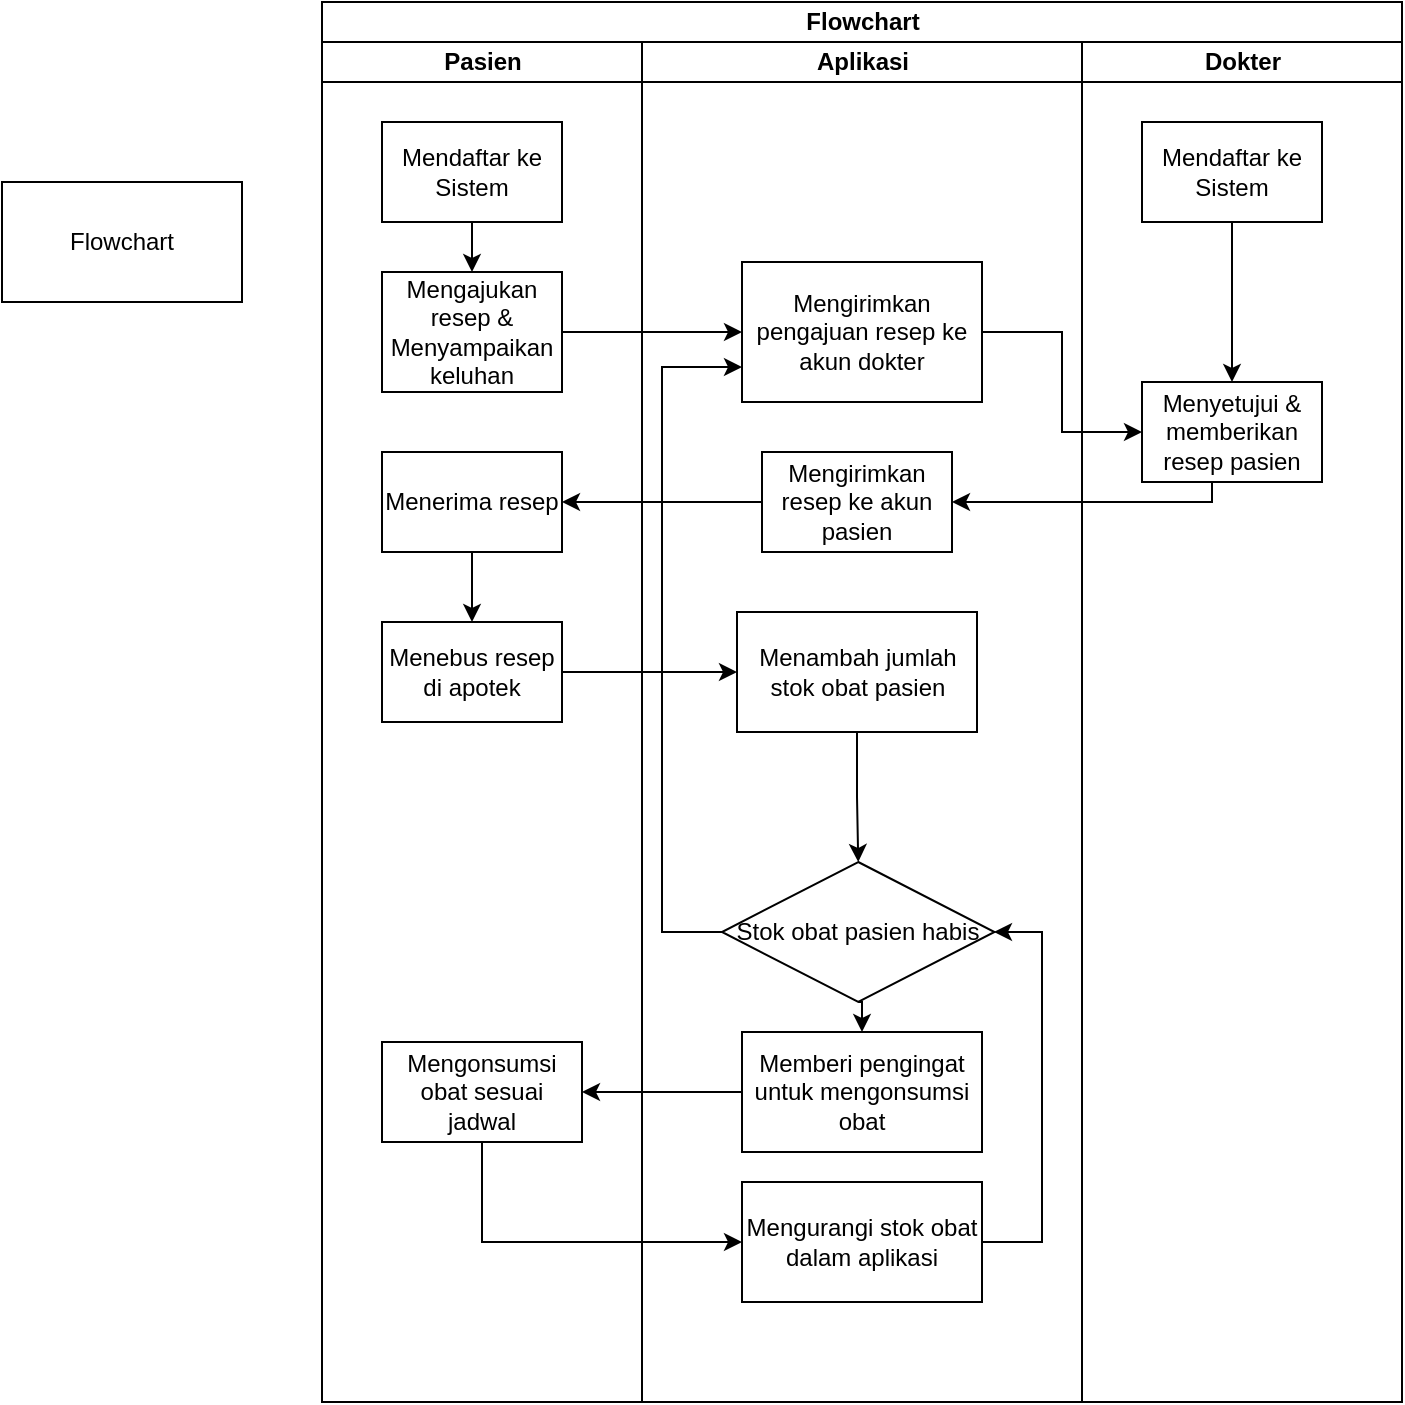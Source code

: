 <mxfile version="13.7.9" type="github" pages="3">
  <diagram id="ip2z6bq11kLtcTajnfLq" name="Flowchart">
    <mxGraphModel dx="1447" dy="3067" grid="1" gridSize="10" guides="1" tooltips="1" connect="1" arrows="1" fold="1" page="1" pageScale="1" pageWidth="850" pageHeight="1100" math="0" shadow="0">
      <root>
        <mxCell id="0" />
        <mxCell id="1" parent="0" />
        <mxCell id="7QNK8vU50Cwunx8KSijA-1" value="Flowchart" style="rounded=0;whiteSpace=wrap;html=1;" parent="1" vertex="1">
          <mxGeometry x="150" y="-1990" width="120" height="60" as="geometry" />
        </mxCell>
        <mxCell id="KhloErafn9uWpo-9LLrP-1" value="Flowchart" style="swimlane;html=1;childLayout=stackLayout;resizeParent=1;resizeParentMax=0;startSize=20;" parent="1" vertex="1">
          <mxGeometry x="310" y="-2080" width="540" height="700" as="geometry">
            <mxRectangle x="240" y="-1120" width="90" height="20" as="alternateBounds" />
          </mxGeometry>
        </mxCell>
        <mxCell id="KhloErafn9uWpo-9LLrP-2" value="Pasien" style="swimlane;html=1;startSize=20;" parent="KhloErafn9uWpo-9LLrP-1" vertex="1">
          <mxGeometry y="20" width="160" height="680" as="geometry">
            <mxRectangle y="20" width="30" height="590" as="alternateBounds" />
          </mxGeometry>
        </mxCell>
        <mxCell id="KhloErafn9uWpo-9LLrP-20" style="edgeStyle=orthogonalEdgeStyle;rounded=0;orthogonalLoop=1;jettySize=auto;html=1;entryX=0.5;entryY=0;entryDx=0;entryDy=0;" parent="KhloErafn9uWpo-9LLrP-2" source="KhloErafn9uWpo-9LLrP-5" target="KhloErafn9uWpo-9LLrP-8" edge="1">
          <mxGeometry relative="1" as="geometry" />
        </mxCell>
        <mxCell id="KhloErafn9uWpo-9LLrP-8" value="Mengajukan resep &amp;amp; Menyampaikan keluhan" style="rounded=0;whiteSpace=wrap;html=1;" parent="KhloErafn9uWpo-9LLrP-2" vertex="1">
          <mxGeometry x="30" y="115" width="90" height="60" as="geometry" />
        </mxCell>
        <mxCell id="KhloErafn9uWpo-9LLrP-5" value="Mendaftar ke Sistem" style="rounded=0;whiteSpace=wrap;html=1;" parent="KhloErafn9uWpo-9LLrP-2" vertex="1">
          <mxGeometry x="30" y="40" width="90" height="50" as="geometry" />
        </mxCell>
        <mxCell id="KhloErafn9uWpo-9LLrP-48" style="edgeStyle=orthogonalEdgeStyle;rounded=0;orthogonalLoop=1;jettySize=auto;html=1;exitX=0.5;exitY=1;exitDx=0;exitDy=0;entryX=0.5;entryY=0;entryDx=0;entryDy=0;" parent="KhloErafn9uWpo-9LLrP-2" source="KhloErafn9uWpo-9LLrP-17" target="KhloErafn9uWpo-9LLrP-23" edge="1">
          <mxGeometry relative="1" as="geometry" />
        </mxCell>
        <mxCell id="KhloErafn9uWpo-9LLrP-17" value="Menerima resep" style="rounded=0;whiteSpace=wrap;html=1;" parent="KhloErafn9uWpo-9LLrP-2" vertex="1">
          <mxGeometry x="30" y="205" width="90" height="50" as="geometry" />
        </mxCell>
        <mxCell id="KhloErafn9uWpo-9LLrP-23" value="Menebus resep di apotek" style="rounded=0;whiteSpace=wrap;html=1;" parent="KhloErafn9uWpo-9LLrP-2" vertex="1">
          <mxGeometry x="30" y="290" width="90" height="50" as="geometry" />
        </mxCell>
        <mxCell id="qfS0mpa6ImSl6odylkTh-2" value="Mengonsumsi obat sesuai jadwal" style="rounded=0;whiteSpace=wrap;html=1;" parent="KhloErafn9uWpo-9LLrP-2" vertex="1">
          <mxGeometry x="30" y="500" width="100" height="50" as="geometry" />
        </mxCell>
        <mxCell id="KhloErafn9uWpo-9LLrP-31" value="Aplikasi" style="swimlane;html=1;startSize=20;" parent="KhloErafn9uWpo-9LLrP-1" vertex="1">
          <mxGeometry x="160" y="20" width="220" height="680" as="geometry">
            <mxRectangle x="120" y="20" width="30" height="460" as="alternateBounds" />
          </mxGeometry>
        </mxCell>
        <mxCell id="qfS0mpa6ImSl6odylkTh-1" style="edgeStyle=orthogonalEdgeStyle;rounded=0;orthogonalLoop=1;jettySize=auto;html=1;exitX=0.5;exitY=1;exitDx=0;exitDy=0;entryX=0.5;entryY=0;entryDx=0;entryDy=0;" parent="KhloErafn9uWpo-9LLrP-31" source="KhloErafn9uWpo-9LLrP-42" target="KhloErafn9uWpo-9LLrP-50" edge="1">
          <mxGeometry relative="1" as="geometry" />
        </mxCell>
        <mxCell id="KhloErafn9uWpo-9LLrP-42" value="Menambah jumlah stok obat pasien" style="rounded=0;whiteSpace=wrap;html=1;" parent="KhloErafn9uWpo-9LLrP-31" vertex="1">
          <mxGeometry x="47.5" y="285" width="120" height="60" as="geometry" />
        </mxCell>
        <mxCell id="KhloErafn9uWpo-9LLrP-43" value="Mengirimkan pengajuan resep ke akun dokter" style="rounded=0;whiteSpace=wrap;html=1;" parent="KhloErafn9uWpo-9LLrP-31" vertex="1">
          <mxGeometry x="50" y="110" width="120" height="70" as="geometry" />
        </mxCell>
        <mxCell id="KhloErafn9uWpo-9LLrP-15" value="Mengirimkan resep ke akun pasien" style="rounded=0;whiteSpace=wrap;html=1;" parent="KhloErafn9uWpo-9LLrP-31" vertex="1">
          <mxGeometry x="60" y="205" width="95" height="50" as="geometry" />
        </mxCell>
        <mxCell id="KhloErafn9uWpo-9LLrP-51" style="edgeStyle=orthogonalEdgeStyle;rounded=0;orthogonalLoop=1;jettySize=auto;html=1;exitX=0;exitY=0.5;exitDx=0;exitDy=0;entryX=0;entryY=0.75;entryDx=0;entryDy=0;" parent="KhloErafn9uWpo-9LLrP-31" source="KhloErafn9uWpo-9LLrP-50" target="KhloErafn9uWpo-9LLrP-43" edge="1">
          <mxGeometry relative="1" as="geometry">
            <Array as="points">
              <mxPoint x="10" y="445" />
              <mxPoint x="10" y="163" />
            </Array>
          </mxGeometry>
        </mxCell>
        <mxCell id="qfS0mpa6ImSl6odylkTh-4" style="edgeStyle=orthogonalEdgeStyle;rounded=0;orthogonalLoop=1;jettySize=auto;html=1;exitX=0.5;exitY=1;exitDx=0;exitDy=0;entryX=0.5;entryY=0;entryDx=0;entryDy=0;" parent="KhloErafn9uWpo-9LLrP-31" source="KhloErafn9uWpo-9LLrP-50" target="qfS0mpa6ImSl6odylkTh-3" edge="1">
          <mxGeometry relative="1" as="geometry" />
        </mxCell>
        <mxCell id="KhloErafn9uWpo-9LLrP-50" value="Stok obat pasien habis" style="rhombus;whiteSpace=wrap;html=1;" parent="KhloErafn9uWpo-9LLrP-31" vertex="1">
          <mxGeometry x="40" y="410" width="136.25" height="70" as="geometry" />
        </mxCell>
        <mxCell id="qfS0mpa6ImSl6odylkTh-7" value="Mengurangi stok obat dalam aplikasi" style="rounded=0;whiteSpace=wrap;html=1;" parent="KhloErafn9uWpo-9LLrP-31" vertex="1">
          <mxGeometry x="50" y="570" width="120" height="60" as="geometry" />
        </mxCell>
        <mxCell id="qfS0mpa6ImSl6odylkTh-9" style="edgeStyle=orthogonalEdgeStyle;rounded=0;orthogonalLoop=1;jettySize=auto;html=1;exitX=1;exitY=0.5;exitDx=0;exitDy=0;" parent="KhloErafn9uWpo-9LLrP-31" source="qfS0mpa6ImSl6odylkTh-7" edge="1">
          <mxGeometry relative="1" as="geometry">
            <mxPoint x="176" y="445" as="targetPoint" />
            <Array as="points">
              <mxPoint x="200" y="600" />
              <mxPoint x="200" y="445" />
            </Array>
          </mxGeometry>
        </mxCell>
        <mxCell id="qfS0mpa6ImSl6odylkTh-3" value="Memberi pengingat untuk mengonsumsi obat" style="rounded=0;whiteSpace=wrap;html=1;" parent="KhloErafn9uWpo-9LLrP-31" vertex="1">
          <mxGeometry x="50" y="495" width="120" height="60" as="geometry" />
        </mxCell>
        <mxCell id="KhloErafn9uWpo-9LLrP-3" value="Dokter" style="swimlane;html=1;startSize=20;" parent="KhloErafn9uWpo-9LLrP-1" vertex="1">
          <mxGeometry x="380" y="20" width="160" height="680" as="geometry">
            <mxRectangle x="120" y="20" width="30" height="460" as="alternateBounds" />
          </mxGeometry>
        </mxCell>
        <mxCell id="KhloErafn9uWpo-9LLrP-21" style="edgeStyle=orthogonalEdgeStyle;rounded=0;orthogonalLoop=1;jettySize=auto;html=1;exitX=0.5;exitY=1;exitDx=0;exitDy=0;entryX=0.5;entryY=0;entryDx=0;entryDy=0;" parent="KhloErafn9uWpo-9LLrP-3" source="KhloErafn9uWpo-9LLrP-6" target="KhloErafn9uWpo-9LLrP-13" edge="1">
          <mxGeometry relative="1" as="geometry" />
        </mxCell>
        <mxCell id="KhloErafn9uWpo-9LLrP-6" value="Mendaftar ke Sistem" style="rounded=0;whiteSpace=wrap;html=1;" parent="KhloErafn9uWpo-9LLrP-3" vertex="1">
          <mxGeometry x="30" y="40" width="90" height="50" as="geometry" />
        </mxCell>
        <mxCell id="KhloErafn9uWpo-9LLrP-13" value="Menyetujui &amp;amp; memberikan resep pasien" style="rounded=0;whiteSpace=wrap;html=1;" parent="KhloErafn9uWpo-9LLrP-3" vertex="1">
          <mxGeometry x="30" y="170" width="90" height="50" as="geometry" />
        </mxCell>
        <mxCell id="KhloErafn9uWpo-9LLrP-44" style="edgeStyle=orthogonalEdgeStyle;rounded=0;orthogonalLoop=1;jettySize=auto;html=1;exitX=1;exitY=0.5;exitDx=0;exitDy=0;entryX=0;entryY=0.5;entryDx=0;entryDy=0;" parent="KhloErafn9uWpo-9LLrP-1" source="KhloErafn9uWpo-9LLrP-8" target="KhloErafn9uWpo-9LLrP-43" edge="1">
          <mxGeometry relative="1" as="geometry" />
        </mxCell>
        <mxCell id="KhloErafn9uWpo-9LLrP-45" style="edgeStyle=orthogonalEdgeStyle;rounded=0;orthogonalLoop=1;jettySize=auto;html=1;exitX=1;exitY=0.5;exitDx=0;exitDy=0;entryX=0;entryY=0.5;entryDx=0;entryDy=0;" parent="KhloErafn9uWpo-9LLrP-1" source="KhloErafn9uWpo-9LLrP-43" target="KhloErafn9uWpo-9LLrP-13" edge="1">
          <mxGeometry relative="1" as="geometry" />
        </mxCell>
        <mxCell id="KhloErafn9uWpo-9LLrP-46" style="edgeStyle=orthogonalEdgeStyle;rounded=0;orthogonalLoop=1;jettySize=auto;html=1;exitX=0.5;exitY=1;exitDx=0;exitDy=0;entryX=1;entryY=0.5;entryDx=0;entryDy=0;" parent="KhloErafn9uWpo-9LLrP-1" source="KhloErafn9uWpo-9LLrP-13" target="KhloErafn9uWpo-9LLrP-15" edge="1">
          <mxGeometry relative="1" as="geometry">
            <Array as="points">
              <mxPoint x="445" y="250" />
            </Array>
          </mxGeometry>
        </mxCell>
        <mxCell id="KhloErafn9uWpo-9LLrP-47" style="edgeStyle=orthogonalEdgeStyle;rounded=0;orthogonalLoop=1;jettySize=auto;html=1;exitX=0;exitY=0.5;exitDx=0;exitDy=0;entryX=1;entryY=0.5;entryDx=0;entryDy=0;" parent="KhloErafn9uWpo-9LLrP-1" source="KhloErafn9uWpo-9LLrP-15" target="KhloErafn9uWpo-9LLrP-17" edge="1">
          <mxGeometry relative="1" as="geometry" />
        </mxCell>
        <mxCell id="KhloErafn9uWpo-9LLrP-49" style="edgeStyle=orthogonalEdgeStyle;rounded=0;orthogonalLoop=1;jettySize=auto;html=1;exitX=1;exitY=0.5;exitDx=0;exitDy=0;entryX=0;entryY=0.5;entryDx=0;entryDy=0;" parent="KhloErafn9uWpo-9LLrP-1" source="KhloErafn9uWpo-9LLrP-23" target="KhloErafn9uWpo-9LLrP-42" edge="1">
          <mxGeometry relative="1" as="geometry" />
        </mxCell>
        <mxCell id="qfS0mpa6ImSl6odylkTh-5" style="edgeStyle=orthogonalEdgeStyle;rounded=0;orthogonalLoop=1;jettySize=auto;html=1;exitX=0;exitY=0.5;exitDx=0;exitDy=0;entryX=1;entryY=0.5;entryDx=0;entryDy=0;" parent="KhloErafn9uWpo-9LLrP-1" source="qfS0mpa6ImSl6odylkTh-3" target="qfS0mpa6ImSl6odylkTh-2" edge="1">
          <mxGeometry relative="1" as="geometry" />
        </mxCell>
        <mxCell id="qfS0mpa6ImSl6odylkTh-8" style="edgeStyle=orthogonalEdgeStyle;rounded=0;orthogonalLoop=1;jettySize=auto;html=1;exitX=0.5;exitY=1;exitDx=0;exitDy=0;entryX=0;entryY=0.5;entryDx=0;entryDy=0;" parent="KhloErafn9uWpo-9LLrP-1" source="qfS0mpa6ImSl6odylkTh-2" target="qfS0mpa6ImSl6odylkTh-7" edge="1">
          <mxGeometry relative="1" as="geometry" />
        </mxCell>
      </root>
    </mxGraphModel>
  </diagram>
  <diagram id="xB0QDFKvUZdmACa7itB6" name="DFD">
    <mxGraphModel dx="1157" dy="2893" grid="1" gridSize="10" guides="1" tooltips="1" connect="1" arrows="1" fold="1" page="1" pageScale="1" pageWidth="850" pageHeight="1100" math="0" shadow="0">
      <root>
        <mxCell id="AguvrSPLhJCPUhVsFlxP-0" />
        <mxCell id="AguvrSPLhJCPUhVsFlxP-1" parent="AguvrSPLhJCPUhVsFlxP-0" />
        <mxCell id="LzZ6UY3llAGom-CVxfos-0" value="Context Level DFD" style="rounded=0;whiteSpace=wrap;html=1;" vertex="1" parent="AguvrSPLhJCPUhVsFlxP-1">
          <mxGeometry x="180" y="-1340" width="120" height="60" as="geometry" />
        </mxCell>
        <mxCell id="LzZ6UY3llAGom-CVxfos-1" value="0.0&lt;br&gt;Sistem Penjadwalan Obat" style="ellipse;whiteSpace=wrap;html=1;aspect=fixed;" vertex="1" parent="AguvrSPLhJCPUhVsFlxP-1">
          <mxGeometry x="430" y="-1270" width="110" height="110" as="geometry" />
        </mxCell>
        <mxCell id="LzZ6UY3llAGom-CVxfos-2" value="Pasien" style="whiteSpace=wrap;html=1;aspect=fixed;" vertex="1" parent="AguvrSPLhJCPUhVsFlxP-1">
          <mxGeometry x="230" y="-1255" width="80" height="80" as="geometry" />
        </mxCell>
        <mxCell id="LzZ6UY3llAGom-CVxfos-3" value="Dokter" style="whiteSpace=wrap;html=1;aspect=fixed;" vertex="1" parent="AguvrSPLhJCPUhVsFlxP-1">
          <mxGeometry x="650" y="-1255" width="80" height="80" as="geometry" />
        </mxCell>
        <mxCell id="LzZ6UY3llAGom-CVxfos-4" value="" style="endArrow=classic;html=1;exitX=1.013;exitY=0.125;exitDx=0;exitDy=0;exitPerimeter=0;entryX=0.073;entryY=0.227;entryDx=0;entryDy=0;entryPerimeter=0;" edge="1" parent="AguvrSPLhJCPUhVsFlxP-1" source="LzZ6UY3llAGom-CVxfos-2" target="LzZ6UY3llAGom-CVxfos-1">
          <mxGeometry width="50" height="50" relative="1" as="geometry">
            <mxPoint x="450" y="-1110" as="sourcePoint" />
            <mxPoint x="500" y="-1160" as="targetPoint" />
          </mxGeometry>
        </mxCell>
        <mxCell id="LzZ6UY3llAGom-CVxfos-5" value="Daftar" style="edgeLabel;html=1;align=center;verticalAlign=middle;resizable=0;points=[];" vertex="1" connectable="0" parent="LzZ6UY3llAGom-CVxfos-4">
          <mxGeometry x="0.138" y="2" relative="1" as="geometry">
            <mxPoint as="offset" />
          </mxGeometry>
        </mxCell>
        <mxCell id="LzZ6UY3llAGom-CVxfos-6" value="" style="endArrow=classic;html=1;exitX=0;exitY=0.1;exitDx=0;exitDy=0;entryX=0.918;entryY=0.209;entryDx=0;entryDy=0;exitPerimeter=0;entryPerimeter=0;" edge="1" parent="AguvrSPLhJCPUhVsFlxP-1" source="LzZ6UY3llAGom-CVxfos-3" target="LzZ6UY3llAGom-CVxfos-1">
          <mxGeometry width="50" height="50" relative="1" as="geometry">
            <mxPoint x="450" y="-1110" as="sourcePoint" />
            <mxPoint x="500" y="-1160" as="targetPoint" />
          </mxGeometry>
        </mxCell>
        <mxCell id="LzZ6UY3llAGom-CVxfos-7" value="Daftar" style="edgeLabel;html=1;align=center;verticalAlign=middle;resizable=0;points=[];" vertex="1" connectable="0" parent="LzZ6UY3llAGom-CVxfos-6">
          <mxGeometry x="0.268" y="-3" relative="1" as="geometry">
            <mxPoint as="offset" />
          </mxGeometry>
        </mxCell>
        <mxCell id="LzZ6UY3llAGom-CVxfos-8" value="Penjadwalan obat" style="endArrow=classic;html=1;exitX=0.988;exitY=0.388;exitDx=0;exitDy=0;exitPerimeter=0;entryX=0;entryY=0.419;entryDx=0;entryDy=0;entryPerimeter=0;" edge="1" parent="AguvrSPLhJCPUhVsFlxP-1" source="LzZ6UY3llAGom-CVxfos-2" target="LzZ6UY3llAGom-CVxfos-1">
          <mxGeometry width="50" height="50" relative="1" as="geometry">
            <mxPoint x="450" y="-1110" as="sourcePoint" />
            <mxPoint x="500" y="-1160" as="targetPoint" />
          </mxGeometry>
        </mxCell>
        <mxCell id="LzZ6UY3llAGom-CVxfos-9" value="" style="endArrow=classic;html=1;exitX=1.013;exitY=0.675;exitDx=0;exitDy=0;exitPerimeter=0;entryX=0.009;entryY=0.618;entryDx=0;entryDy=0;entryPerimeter=0;" edge="1" parent="AguvrSPLhJCPUhVsFlxP-1" source="LzZ6UY3llAGom-CVxfos-2" target="LzZ6UY3llAGom-CVxfos-1">
          <mxGeometry width="50" height="50" relative="1" as="geometry">
            <mxPoint x="450" y="-1120" as="sourcePoint" />
            <mxPoint x="500" y="-1170" as="targetPoint" />
          </mxGeometry>
        </mxCell>
        <mxCell id="LzZ6UY3llAGom-CVxfos-10" value="Permintaan resep" style="edgeLabel;html=1;align=left;verticalAlign=middle;resizable=0;points=[];" vertex="1" connectable="0" parent="LzZ6UY3llAGom-CVxfos-9">
          <mxGeometry x="-0.817" relative="1" as="geometry">
            <mxPoint as="offset" />
          </mxGeometry>
        </mxCell>
        <mxCell id="LzZ6UY3llAGom-CVxfos-11" value="" style="endArrow=classic;html=1;exitX=0.055;exitY=0.782;exitDx=0;exitDy=0;exitPerimeter=0;entryX=0.988;entryY=0.9;entryDx=0;entryDy=0;entryPerimeter=0;" edge="1" parent="AguvrSPLhJCPUhVsFlxP-1" source="LzZ6UY3llAGom-CVxfos-1" target="LzZ6UY3llAGom-CVxfos-2">
          <mxGeometry width="50" height="50" relative="1" as="geometry">
            <mxPoint x="450" y="-1120" as="sourcePoint" />
            <mxPoint x="500" y="-1170" as="targetPoint" />
          </mxGeometry>
        </mxCell>
        <mxCell id="LzZ6UY3llAGom-CVxfos-12" value="Menerima resep" style="edgeLabel;html=1;align=left;verticalAlign=middle;resizable=0;points=[];" vertex="1" connectable="0" parent="LzZ6UY3llAGom-CVxfos-11">
          <mxGeometry x="0.607" y="-2" relative="1" as="geometry">
            <mxPoint as="offset" />
          </mxGeometry>
        </mxCell>
        <mxCell id="LzZ6UY3llAGom-CVxfos-13" value="" style="endArrow=classic;html=1;entryX=0.013;entryY=0.413;entryDx=0;entryDy=0;entryPerimeter=0;" edge="1" parent="AguvrSPLhJCPUhVsFlxP-1" target="LzZ6UY3llAGom-CVxfos-3">
          <mxGeometry width="50" height="50" relative="1" as="geometry">
            <mxPoint x="541" y="-1222" as="sourcePoint" />
            <mxPoint x="500" y="-1170" as="targetPoint" />
          </mxGeometry>
        </mxCell>
        <mxCell id="LzZ6UY3llAGom-CVxfos-14" value="Approve&lt;br&gt;permintaan obat" style="edgeLabel;html=1;align=left;verticalAlign=middle;resizable=0;points=[];" vertex="1" connectable="0" parent="LzZ6UY3llAGom-CVxfos-13">
          <mxGeometry x="-0.796" relative="1" as="geometry">
            <mxPoint as="offset" />
          </mxGeometry>
        </mxCell>
        <mxCell id="LzZ6UY3llAGom-CVxfos-15" value="" style="endArrow=classic;html=1;exitX=-0.025;exitY=0.863;exitDx=0;exitDy=0;exitPerimeter=0;entryX=0.936;entryY=0.764;entryDx=0;entryDy=0;entryPerimeter=0;" edge="1" parent="AguvrSPLhJCPUhVsFlxP-1" source="LzZ6UY3llAGom-CVxfos-3" target="LzZ6UY3llAGom-CVxfos-1">
          <mxGeometry width="50" height="50" relative="1" as="geometry">
            <mxPoint x="450" y="-1120" as="sourcePoint" />
            <mxPoint x="500" y="-1170" as="targetPoint" />
          </mxGeometry>
        </mxCell>
        <mxCell id="LzZ6UY3llAGom-CVxfos-16" value="Memberikan&lt;br&gt;resep" style="edgeLabel;html=1;align=left;verticalAlign=middle;resizable=0;points=[];" vertex="1" connectable="0" parent="LzZ6UY3llAGom-CVxfos-15">
          <mxGeometry x="0.582" y="1" relative="1" as="geometry">
            <mxPoint as="offset" />
          </mxGeometry>
        </mxCell>
        <mxCell id="LzZ6UY3llAGom-CVxfos-17" value="Level 1-n DFD" style="rounded=0;whiteSpace=wrap;html=1;" vertex="1" parent="AguvrSPLhJCPUhVsFlxP-1">
          <mxGeometry x="180" y="-1104" width="120" height="60" as="geometry" />
        </mxCell>
        <mxCell id="LzZ6UY3llAGom-CVxfos-18" value="Pasien" style="whiteSpace=wrap;html=1;aspect=fixed;" vertex="1" parent="AguvrSPLhJCPUhVsFlxP-1">
          <mxGeometry x="199" y="-880" width="80" height="80" as="geometry" />
        </mxCell>
        <mxCell id="LzZ6UY3llAGom-CVxfos-19" value="3.0&lt;br&gt;Permintaan&lt;br&gt;resep obat" style="ellipse;whiteSpace=wrap;html=1;aspect=fixed;align=center;" vertex="1" parent="AguvrSPLhJCPUhVsFlxP-1">
          <mxGeometry x="514" y="-820" width="80" height="80" as="geometry" />
        </mxCell>
        <mxCell id="LzZ6UY3llAGom-CVxfos-20" value="Dokter" style="whiteSpace=wrap;html=1;aspect=fixed;" vertex="1" parent="AguvrSPLhJCPUhVsFlxP-1">
          <mxGeometry x="819" y="-880" width="80" height="80" as="geometry" />
        </mxCell>
        <mxCell id="LzZ6UY3llAGom-CVxfos-21" value="" style="endArrow=classic;html=1;exitX=1;exitY=0.175;exitDx=0;exitDy=0;exitPerimeter=0;entryX=0;entryY=0.388;entryDx=0;entryDy=0;entryPerimeter=0;" edge="1" parent="AguvrSPLhJCPUhVsFlxP-1" source="LzZ6UY3llAGom-CVxfos-18" target="LzZ6UY3llAGom-CVxfos-19">
          <mxGeometry width="50" height="50" relative="1" as="geometry">
            <mxPoint x="519" y="-895" as="sourcePoint" />
            <mxPoint x="569" y="-945" as="targetPoint" />
          </mxGeometry>
        </mxCell>
        <mxCell id="LzZ6UY3llAGom-CVxfos-22" value="Pasien minta&lt;br&gt;resep obat &amp;amp;&lt;br&gt;menyampaikan&lt;br&gt;keluhan" style="edgeLabel;html=1;align=center;verticalAlign=middle;resizable=0;points=[];" vertex="1" connectable="0" parent="LzZ6UY3llAGom-CVxfos-21">
          <mxGeometry x="-0.689" y="-1" relative="1" as="geometry">
            <mxPoint x="113.89" y="33.11" as="offset" />
          </mxGeometry>
        </mxCell>
        <mxCell id="LzZ6UY3llAGom-CVxfos-23" value="" style="endArrow=classic;html=1;exitX=0.938;exitY=0.25;exitDx=0;exitDy=0;exitPerimeter=0;entryX=0;entryY=0.25;entryDx=0;entryDy=0;" edge="1" parent="AguvrSPLhJCPUhVsFlxP-1" source="LzZ6UY3llAGom-CVxfos-19" target="LzZ6UY3llAGom-CVxfos-20">
          <mxGeometry width="50" height="50" relative="1" as="geometry">
            <mxPoint x="519" y="-875" as="sourcePoint" />
            <mxPoint x="569" y="-925" as="targetPoint" />
          </mxGeometry>
        </mxCell>
        <mxCell id="LzZ6UY3llAGom-CVxfos-24" value="Permintaan diterima&lt;br&gt;dokter" style="edgeLabel;html=1;align=center;verticalAlign=middle;resizable=0;points=[];" vertex="1" connectable="0" parent="LzZ6UY3llAGom-CVxfos-23">
          <mxGeometry x="-0.527" y="2" relative="1" as="geometry">
            <mxPoint x="63.94" y="-13.97" as="offset" />
          </mxGeometry>
        </mxCell>
        <mxCell id="LzZ6UY3llAGom-CVxfos-25" value="4.0&lt;br&gt;Pemberian&lt;br&gt;resep obat" style="ellipse;whiteSpace=wrap;html=1;aspect=fixed;align=center;" vertex="1" parent="AguvrSPLhJCPUhVsFlxP-1">
          <mxGeometry x="514" y="-700" width="80" height="80" as="geometry" />
        </mxCell>
        <mxCell id="LzZ6UY3llAGom-CVxfos-26" value="" style="endArrow=classic;html=1;exitX=0;exitY=0.75;exitDx=0;exitDy=0;entryX=1;entryY=0.5;entryDx=0;entryDy=0;" edge="1" parent="AguvrSPLhJCPUhVsFlxP-1" source="LzZ6UY3llAGom-CVxfos-20" target="LzZ6UY3llAGom-CVxfos-25">
          <mxGeometry width="50" height="50" relative="1" as="geometry">
            <mxPoint x="519" y="-775" as="sourcePoint" />
            <mxPoint x="569" y="-825" as="targetPoint" />
          </mxGeometry>
        </mxCell>
        <mxCell id="LzZ6UY3llAGom-CVxfos-27" value="Dokter mengirimkan&lt;br&gt;resep obat" style="edgeLabel;html=1;align=center;verticalAlign=middle;resizable=0;points=[];" vertex="1" connectable="0" parent="LzZ6UY3llAGom-CVxfos-26">
          <mxGeometry x="0.487" y="2" relative="1" as="geometry">
            <mxPoint x="53.41" y="-30.43" as="offset" />
          </mxGeometry>
        </mxCell>
        <mxCell id="LzZ6UY3llAGom-CVxfos-28" value="" style="endArrow=classic;html=1;exitX=0;exitY=0.5;exitDx=0;exitDy=0;entryX=0.988;entryY=0.838;entryDx=0;entryDy=0;entryPerimeter=0;" edge="1" parent="AguvrSPLhJCPUhVsFlxP-1" source="LzZ6UY3llAGom-CVxfos-25" target="LzZ6UY3llAGom-CVxfos-18">
          <mxGeometry width="50" height="50" relative="1" as="geometry">
            <mxPoint x="519" y="-775" as="sourcePoint" />
            <mxPoint x="569" y="-825" as="targetPoint" />
          </mxGeometry>
        </mxCell>
        <mxCell id="LzZ6UY3llAGom-CVxfos-29" value="Menerima&amp;nbsp;&lt;br&gt;resep obat" style="edgeLabel;html=1;align=left;verticalAlign=middle;resizable=0;points=[];" vertex="1" connectable="0" parent="LzZ6UY3llAGom-CVxfos-28">
          <mxGeometry x="0.533" y="1" relative="1" as="geometry">
            <mxPoint x="66.65" y="56.56" as="offset" />
          </mxGeometry>
        </mxCell>
        <mxCell id="LzZ6UY3llAGom-CVxfos-30" value="1.0&lt;br&gt;Daftar ke&amp;nbsp;&lt;br&gt;sistem" style="ellipse;whiteSpace=wrap;html=1;aspect=fixed;align=center;" vertex="1" parent="AguvrSPLhJCPUhVsFlxP-1">
          <mxGeometry x="509" y="-1070" width="80" height="80" as="geometry" />
        </mxCell>
        <mxCell id="LzZ6UY3llAGom-CVxfos-31" value="" style="endArrow=classic;html=1;exitX=0.25;exitY=0;exitDx=0;exitDy=0;entryX=0.025;entryY=0.638;entryDx=0;entryDy=0;entryPerimeter=0;" edge="1" parent="AguvrSPLhJCPUhVsFlxP-1" source="LzZ6UY3llAGom-CVxfos-18" target="LzZ6UY3llAGom-CVxfos-30">
          <mxGeometry width="50" height="50" relative="1" as="geometry">
            <mxPoint x="519" y="-810" as="sourcePoint" />
            <mxPoint x="569" y="-860" as="targetPoint" />
          </mxGeometry>
        </mxCell>
        <mxCell id="LzZ6UY3llAGom-CVxfos-32" value="Pasien mendaftar" style="edgeLabel;html=1;align=center;verticalAlign=middle;resizable=0;points=[];" vertex="1" connectable="0" parent="LzZ6UY3llAGom-CVxfos-31">
          <mxGeometry x="0.23" y="2" relative="1" as="geometry">
            <mxPoint x="31.02" y="-12.61" as="offset" />
          </mxGeometry>
        </mxCell>
        <mxCell id="LzZ6UY3llAGom-CVxfos-33" value="" style="endArrow=classic;html=1;exitX=0.75;exitY=0;exitDx=0;exitDy=0;entryX=1.05;entryY=0.588;entryDx=0;entryDy=0;entryPerimeter=0;" edge="1" parent="AguvrSPLhJCPUhVsFlxP-1" source="LzZ6UY3llAGom-CVxfos-20" target="LzZ6UY3llAGom-CVxfos-30">
          <mxGeometry width="50" height="50" relative="1" as="geometry">
            <mxPoint x="519" y="-820" as="sourcePoint" />
            <mxPoint x="569" y="-870" as="targetPoint" />
          </mxGeometry>
        </mxCell>
        <mxCell id="LzZ6UY3llAGom-CVxfos-34" value="Dokter mendaftar" style="edgeLabel;html=1;align=center;verticalAlign=middle;resizable=0;points=[];" vertex="1" connectable="0" parent="LzZ6UY3llAGom-CVxfos-33">
          <mxGeometry x="0.254" y="-2" relative="1" as="geometry">
            <mxPoint as="offset" />
          </mxGeometry>
        </mxCell>
        <mxCell id="LzZ6UY3llAGom-CVxfos-35" value="2.0&lt;br&gt;Penjadwalan&lt;br&gt;obat" style="ellipse;whiteSpace=wrap;html=1;aspect=fixed;align=center;" vertex="1" parent="AguvrSPLhJCPUhVsFlxP-1">
          <mxGeometry x="514" y="-950" width="80" height="80" as="geometry" />
        </mxCell>
        <mxCell id="LzZ6UY3llAGom-CVxfos-36" value="" style="endArrow=classic;html=1;exitX=0.75;exitY=0;exitDx=0;exitDy=0;entryX=0;entryY=0;entryDx=0;entryDy=0;" edge="1" parent="AguvrSPLhJCPUhVsFlxP-1" source="LzZ6UY3llAGom-CVxfos-18" target="LzZ6UY3llAGom-CVxfos-35">
          <mxGeometry width="50" height="50" relative="1" as="geometry">
            <mxPoint x="519" y="-820" as="sourcePoint" />
            <mxPoint x="569" y="-870" as="targetPoint" />
          </mxGeometry>
        </mxCell>
        <mxCell id="LzZ6UY3llAGom-CVxfos-37" value="Mengisi jadwal&lt;br&gt;konsumsi obat" style="edgeLabel;html=1;align=center;verticalAlign=middle;resizable=0;points=[];" vertex="1" connectable="0" parent="LzZ6UY3llAGom-CVxfos-36">
          <mxGeometry x="0.232" y="1" relative="1" as="geometry">
            <mxPoint as="offset" />
          </mxGeometry>
        </mxCell>
        <mxCell id="LzZ6UY3llAGom-CVxfos-38" value="" style="endArrow=classic;html=1;exitX=0.025;exitY=0.75;exitDx=0;exitDy=0;exitPerimeter=0;entryX=1.038;entryY=0.1;entryDx=0;entryDy=0;entryPerimeter=0;" edge="1" parent="AguvrSPLhJCPUhVsFlxP-1" source="LzZ6UY3llAGom-CVxfos-35" target="LzZ6UY3llAGom-CVxfos-18">
          <mxGeometry width="50" height="50" relative="1" as="geometry">
            <mxPoint x="519" y="-830" as="sourcePoint" />
            <mxPoint x="569" y="-880" as="targetPoint" />
          </mxGeometry>
        </mxCell>
        <mxCell id="LzZ6UY3llAGom-CVxfos-39" value="Notifikasi pengingat&lt;br&gt;minum obat" style="edgeLabel;html=1;align=center;verticalAlign=middle;resizable=0;points=[];" vertex="1" connectable="0" parent="LzZ6UY3llAGom-CVxfos-38">
          <mxGeometry x="0.155" y="1" relative="1" as="geometry">
            <mxPoint x="48.36" y="-1.42" as="offset" />
          </mxGeometry>
        </mxCell>
        <mxCell id="LzZ6UY3llAGom-CVxfos-40" style="edgeStyle=orthogonalEdgeStyle;rounded=0;orthogonalLoop=1;jettySize=auto;html=1;exitX=1;exitY=0.5;exitDx=0;exitDy=0;entryX=0;entryY=0.5;entryDx=0;entryDy=0;" edge="1" parent="AguvrSPLhJCPUhVsFlxP-1" source="LzZ6UY3llAGom-CVxfos-41" target="LzZ6UY3llAGom-CVxfos-48">
          <mxGeometry relative="1" as="geometry" />
        </mxCell>
        <mxCell id="LzZ6UY3llAGom-CVxfos-41" value="2.1&amp;nbsp;&lt;br&gt;Record Jadwal" style="ellipse;whiteSpace=wrap;html=1;aspect=fixed;align=center;" vertex="1" parent="AguvrSPLhJCPUhVsFlxP-1">
          <mxGeometry x="341" y="-63" width="80" height="80" as="geometry" />
        </mxCell>
        <mxCell id="LzZ6UY3llAGom-CVxfos-42" value="Isi Jadwal" style="edgeStyle=elbowEdgeStyle;elbow=vertical;endArrow=classic;html=1;entryX=0.5;entryY=0;entryDx=0;entryDy=0;" edge="1" parent="AguvrSPLhJCPUhVsFlxP-1" target="LzZ6UY3llAGom-CVxfos-41">
          <mxGeometry width="50" height="50" relative="1" as="geometry">
            <mxPoint x="421" y="-113" as="sourcePoint" />
            <mxPoint x="371" y="-63" as="targetPoint" />
            <Array as="points">
              <mxPoint x="261" y="-88" />
            </Array>
          </mxGeometry>
        </mxCell>
        <mxCell id="LzZ6UY3llAGom-CVxfos-43" value="Notifikasi Pengingat&lt;br&gt;Jadwal" style="edgeStyle=orthogonalEdgeStyle;rounded=0;orthogonalLoop=1;jettySize=auto;html=1;exitX=1;exitY=0.5;exitDx=0;exitDy=0;entryX=1;entryY=0.5;entryDx=0;entryDy=0;" edge="1" parent="AguvrSPLhJCPUhVsFlxP-1" source="LzZ6UY3llAGom-CVxfos-44" target="LzZ6UY3llAGom-CVxfos-46">
          <mxGeometry x="0.371" relative="1" as="geometry">
            <mxPoint x="679" y="-123" as="targetPoint" />
            <Array as="points">
              <mxPoint x="831" y="-23" />
              <mxPoint x="831" y="-123" />
            </Array>
            <mxPoint as="offset" />
          </mxGeometry>
        </mxCell>
        <mxCell id="LzZ6UY3llAGom-CVxfos-44" value="2.2 &lt;br&gt;Buat Pengingat jadwal" style="ellipse;whiteSpace=wrap;html=1;aspect=fixed;align=center;" vertex="1" parent="AguvrSPLhJCPUhVsFlxP-1">
          <mxGeometry x="731" y="-63" width="80" height="80" as="geometry" />
        </mxCell>
        <mxCell id="LzZ6UY3llAGom-CVxfos-45" style="edgeStyle=orthogonalEdgeStyle;rounded=0;orthogonalLoop=1;jettySize=auto;html=1;exitX=0;exitY=0.5;exitDx=0;exitDy=0;entryX=0.988;entryY=0.263;entryDx=0;entryDy=0;entryPerimeter=0;" edge="1" parent="AguvrSPLhJCPUhVsFlxP-1" source="LzZ6UY3llAGom-CVxfos-46" target="LzZ6UY3llAGom-CVxfos-41">
          <mxGeometry relative="1" as="geometry" />
        </mxCell>
        <mxCell id="LzZ6UY3llAGom-CVxfos-46" value="Pasien" style="shape=partialRectangle;whiteSpace=wrap;html=1;left=0;right=0;strokeColor=#000000;" vertex="1" parent="AguvrSPLhJCPUhVsFlxP-1">
          <mxGeometry x="551" y="-153" width="120" height="60" as="geometry" />
        </mxCell>
        <mxCell id="LzZ6UY3llAGom-CVxfos-47" style="edgeStyle=orthogonalEdgeStyle;rounded=0;orthogonalLoop=1;jettySize=auto;html=1;exitX=1;exitY=0.5;exitDx=0;exitDy=0;entryX=0;entryY=0.5;entryDx=0;entryDy=0;" edge="1" parent="AguvrSPLhJCPUhVsFlxP-1" source="LzZ6UY3llAGom-CVxfos-48" target="LzZ6UY3llAGom-CVxfos-44">
          <mxGeometry relative="1" as="geometry" />
        </mxCell>
        <mxCell id="LzZ6UY3llAGom-CVxfos-48" value="Jadwal" style="shape=partialRectangle;whiteSpace=wrap;html=1;left=0;right=0;strokeColor=#000000;shadow=0;" vertex="1" parent="AguvrSPLhJCPUhVsFlxP-1">
          <mxGeometry x="551" y="-53" width="120" height="60" as="geometry" />
        </mxCell>
        <mxCell id="LzZ6UY3llAGom-CVxfos-49" style="edgeStyle=orthogonalEdgeStyle;rounded=0;orthogonalLoop=1;jettySize=auto;html=1;exitX=1;exitY=0.5;exitDx=0;exitDy=0;entryX=0;entryY=0.5;entryDx=0;entryDy=0;" edge="1" parent="AguvrSPLhJCPUhVsFlxP-1" source="LzZ6UY3llAGom-CVxfos-50" target="LzZ6UY3llAGom-CVxfos-58">
          <mxGeometry relative="1" as="geometry" />
        </mxCell>
        <mxCell id="LzZ6UY3llAGom-CVxfos-50" value="3.1&amp;nbsp;&lt;br&gt;Record&lt;br&gt;permintaan resep" style="ellipse;whiteSpace=wrap;html=1;aspect=fixed;align=center;" vertex="1" parent="AguvrSPLhJCPUhVsFlxP-1">
          <mxGeometry x="343" y="167" width="80" height="80" as="geometry" />
        </mxCell>
        <mxCell id="LzZ6UY3llAGom-CVxfos-51" value="Permintaan resep" style="edgeStyle=elbowEdgeStyle;elbow=vertical;endArrow=classic;html=1;entryX=0.5;entryY=0;entryDx=0;entryDy=0;" edge="1" parent="AguvrSPLhJCPUhVsFlxP-1" target="LzZ6UY3llAGom-CVxfos-80">
          <mxGeometry width="50" height="50" relative="1" as="geometry">
            <mxPoint x="423" y="117" as="sourcePoint" />
            <mxPoint x="373" y="167" as="targetPoint" />
            <Array as="points">
              <mxPoint x="263" y="142" />
            </Array>
          </mxGeometry>
        </mxCell>
        <mxCell id="LzZ6UY3llAGom-CVxfos-52" style="edgeStyle=orthogonalEdgeStyle;rounded=0;orthogonalLoop=1;jettySize=auto;html=1;exitX=1;exitY=0.5;exitDx=0;exitDy=0;entryX=0.5;entryY=1;entryDx=0;entryDy=0;" edge="1" parent="AguvrSPLhJCPUhVsFlxP-1" source="LzZ6UY3llAGom-CVxfos-54" target="LzZ6UY3llAGom-CVxfos-88">
          <mxGeometry relative="1" as="geometry">
            <mxPoint x="943" y="207" as="targetPoint" />
          </mxGeometry>
        </mxCell>
        <mxCell id="LzZ6UY3llAGom-CVxfos-53" value="&#xa;&#xa;&lt;span style=&quot;color: rgb(0, 0, 0); font-family: helvetica; font-size: 11px; font-style: normal; font-weight: 400; letter-spacing: normal; text-align: center; text-indent: 0px; text-transform: none; word-spacing: 0px; background-color: rgb(255, 255, 255); display: inline; float: none;&quot;&gt;Pengiriman info&lt;span&gt;&amp;nbsp;&lt;/span&gt;&lt;/span&gt;&lt;br style=&quot;color: rgb(0, 0, 0); font-family: helvetica; font-size: 11px; font-style: normal; font-weight: 400; letter-spacing: normal; text-align: center; text-indent: 0px; text-transform: none; word-spacing: 0px;&quot;&gt;&lt;span style=&quot;color: rgb(0, 0, 0); font-family: helvetica; font-size: 11px; font-style: normal; font-weight: 400; letter-spacing: normal; text-align: center; text-indent: 0px; text-transform: none; word-spacing: 0px; background-color: rgb(255, 255, 255); display: inline; float: none;&quot;&gt;permintaan&lt;/span&gt;&lt;br style=&quot;color: rgb(0, 0, 0); font-family: helvetica; font-size: 11px; font-style: normal; font-weight: 400; letter-spacing: normal; text-align: center; text-indent: 0px; text-transform: none; word-spacing: 0px;&quot;&gt;&lt;span style=&quot;color: rgb(0, 0, 0); font-family: helvetica; font-size: 11px; font-style: normal; font-weight: 400; letter-spacing: normal; text-align: center; text-indent: 0px; text-transform: none; word-spacing: 0px; background-color: rgb(255, 255, 255); display: inline; float: none;&quot;&gt;&amp;nbsp;resep&lt;/span&gt;&#xa;&#xa;" style="edgeLabel;html=1;align=center;verticalAlign=middle;resizable=0;points=[];" vertex="1" connectable="0" parent="LzZ6UY3llAGom-CVxfos-52">
          <mxGeometry x="-0.188" y="1" relative="1" as="geometry">
            <mxPoint as="offset" />
          </mxGeometry>
        </mxCell>
        <mxCell id="LzZ6UY3llAGom-CVxfos-54" value="3.2&lt;br&gt;Info&amp;nbsp;&lt;br&gt;Permintaan Resep" style="ellipse;whiteSpace=wrap;html=1;aspect=fixed;align=center;" vertex="1" parent="AguvrSPLhJCPUhVsFlxP-1">
          <mxGeometry x="733" y="167" width="80" height="80" as="geometry" />
        </mxCell>
        <mxCell id="LzZ6UY3llAGom-CVxfos-55" style="edgeStyle=orthogonalEdgeStyle;rounded=0;orthogonalLoop=1;jettySize=auto;html=1;exitX=0;exitY=0.5;exitDx=0;exitDy=0;entryX=0.988;entryY=0.263;entryDx=0;entryDy=0;entryPerimeter=0;" edge="1" parent="AguvrSPLhJCPUhVsFlxP-1" source="LzZ6UY3llAGom-CVxfos-56" target="LzZ6UY3llAGom-CVxfos-50">
          <mxGeometry relative="1" as="geometry" />
        </mxCell>
        <mxCell id="LzZ6UY3llAGom-CVxfos-56" value="Pasien" style="shape=partialRectangle;whiteSpace=wrap;html=1;left=0;right=0;strokeColor=#000000;" vertex="1" parent="AguvrSPLhJCPUhVsFlxP-1">
          <mxGeometry x="553" y="77" width="120" height="60" as="geometry" />
        </mxCell>
        <mxCell id="LzZ6UY3llAGom-CVxfos-57" style="edgeStyle=orthogonalEdgeStyle;rounded=0;orthogonalLoop=1;jettySize=auto;html=1;exitX=1;exitY=0.5;exitDx=0;exitDy=0;entryX=0;entryY=0.5;entryDx=0;entryDy=0;" edge="1" parent="AguvrSPLhJCPUhVsFlxP-1" source="LzZ6UY3llAGom-CVxfos-58" target="LzZ6UY3llAGom-CVxfos-54">
          <mxGeometry relative="1" as="geometry" />
        </mxCell>
        <mxCell id="LzZ6UY3llAGom-CVxfos-58" value="Resep Order" style="shape=partialRectangle;whiteSpace=wrap;html=1;left=0;right=0;strokeColor=#000000;shadow=0;" vertex="1" parent="AguvrSPLhJCPUhVsFlxP-1">
          <mxGeometry x="553" y="177" width="120" height="60" as="geometry" />
        </mxCell>
        <mxCell id="LzZ6UY3llAGom-CVxfos-59" value="Permintaan Resep" style="edgeStyle=elbowEdgeStyle;elbow=vertical;endArrow=classic;html=1;" edge="1" parent="AguvrSPLhJCPUhVsFlxP-1">
          <mxGeometry width="50" height="50" relative="1" as="geometry">
            <mxPoint x="673" y="277" as="sourcePoint" />
            <mxPoint x="623" y="327" as="targetPoint" />
            <Array as="points">
              <mxPoint x="513" y="302" />
            </Array>
          </mxGeometry>
        </mxCell>
        <mxCell id="LzZ6UY3llAGom-CVxfos-60" value="Pengiriman resep" style="edgeStyle=orthogonalEdgeStyle;rounded=0;orthogonalLoop=1;jettySize=auto;html=1;exitX=1;exitY=0.5;exitDx=0;exitDy=0;" edge="1" parent="AguvrSPLhJCPUhVsFlxP-1">
          <mxGeometry relative="1" as="geometry">
            <mxPoint x="943" y="437.0" as="targetPoint" />
            <mxPoint x="813" y="437.0" as="sourcePoint" />
          </mxGeometry>
        </mxCell>
        <mxCell id="LzZ6UY3llAGom-CVxfos-61" style="edgeStyle=orthogonalEdgeStyle;rounded=0;orthogonalLoop=1;jettySize=auto;html=1;exitX=0;exitY=0.5;exitDx=0;exitDy=0;entryX=0.5;entryY=0;entryDx=0;entryDy=0;" edge="1" parent="AguvrSPLhJCPUhVsFlxP-1" source="LzZ6UY3llAGom-CVxfos-63" target="LzZ6UY3llAGom-CVxfos-91">
          <mxGeometry relative="1" as="geometry">
            <mxPoint x="412" y="427" as="targetPoint" />
          </mxGeometry>
        </mxCell>
        <mxCell id="LzZ6UY3llAGom-CVxfos-62" value="Approve" style="edgeLabel;html=1;align=center;verticalAlign=middle;resizable=0;points=[];" vertex="1" connectable="0" parent="LzZ6UY3llAGom-CVxfos-61">
          <mxGeometry x="-0.344" y="2" relative="1" as="geometry">
            <mxPoint as="offset" />
          </mxGeometry>
        </mxCell>
        <mxCell id="LzZ6UY3llAGom-CVxfos-63" value="Dokter" style="shape=partialRectangle;whiteSpace=wrap;html=1;left=0;right=0;strokeColor=#000000;" vertex="1" parent="AguvrSPLhJCPUhVsFlxP-1">
          <mxGeometry x="553" y="327" width="120" height="60" as="geometry" />
        </mxCell>
        <mxCell id="LzZ6UY3llAGom-CVxfos-64" style="edgeStyle=orthogonalEdgeStyle;rounded=0;orthogonalLoop=1;jettySize=auto;html=1;exitX=1;exitY=0.5;exitDx=0;exitDy=0;entryX=0;entryY=0.5;entryDx=0;entryDy=0;" edge="1" parent="AguvrSPLhJCPUhVsFlxP-1" source="LzZ6UY3llAGom-CVxfos-65">
          <mxGeometry relative="1" as="geometry">
            <mxPoint x="733" y="437.0" as="targetPoint" />
          </mxGeometry>
        </mxCell>
        <mxCell id="LzZ6UY3llAGom-CVxfos-65" value="Resep" style="shape=partialRectangle;whiteSpace=wrap;html=1;left=0;right=0;strokeColor=#000000;shadow=0;" vertex="1" parent="AguvrSPLhJCPUhVsFlxP-1">
          <mxGeometry x="553" y="407" width="120" height="60" as="geometry" />
        </mxCell>
        <mxCell id="LzZ6UY3llAGom-CVxfos-66" value="1.1&lt;br&gt;Record data Pasien" style="ellipse;whiteSpace=wrap;html=1;aspect=fixed;align=center;" vertex="1" parent="AguvrSPLhJCPUhVsFlxP-1">
          <mxGeometry x="341" y="-483" width="80" height="80" as="geometry" />
        </mxCell>
        <mxCell id="LzZ6UY3llAGom-CVxfos-67" value="Pasien daftar" style="edgeStyle=elbowEdgeStyle;elbow=vertical;endArrow=classic;html=1;entryX=0.5;entryY=0;entryDx=0;entryDy=0;" edge="1" parent="AguvrSPLhJCPUhVsFlxP-1" target="LzZ6UY3llAGom-CVxfos-66">
          <mxGeometry width="50" height="50" relative="1" as="geometry">
            <mxPoint x="413.5" y="-523" as="sourcePoint" />
            <mxPoint x="363.5" y="-473" as="targetPoint" />
            <Array as="points">
              <mxPoint x="253.5" y="-498" />
            </Array>
          </mxGeometry>
        </mxCell>
        <mxCell id="LzZ6UY3llAGom-CVxfos-68" value="1.2&amp;nbsp;&lt;br&gt;Record data Dokter" style="ellipse;whiteSpace=wrap;html=1;aspect=fixed;align=center;" vertex="1" parent="AguvrSPLhJCPUhVsFlxP-1">
          <mxGeometry x="872" y="-483" width="80" height="80" as="geometry" />
        </mxCell>
        <mxCell id="LzZ6UY3llAGom-CVxfos-69" value="" style="edgeStyle=orthogonalEdgeStyle;rounded=0;orthogonalLoop=1;jettySize=auto;html=1;entryX=0.35;entryY=0.025;entryDx=0;entryDy=0;entryPerimeter=0;" edge="1" parent="AguvrSPLhJCPUhVsFlxP-1" source="LzZ6UY3llAGom-CVxfos-70" target="LzZ6UY3llAGom-CVxfos-84">
          <mxGeometry relative="1" as="geometry">
            <mxPoint x="782" y="-225" as="targetPoint" />
            <Array as="points">
              <mxPoint x="572" y="-395" />
              <mxPoint x="640" y="-395" />
            </Array>
          </mxGeometry>
        </mxCell>
        <mxCell id="LzZ6UY3llAGom-CVxfos-70" value="Pasien" style="shape=partialRectangle;whiteSpace=wrap;html=1;left=0;right=0;strokeColor=#000000;" vertex="1" parent="AguvrSPLhJCPUhVsFlxP-1">
          <mxGeometry x="512" y="-473" width="120" height="60" as="geometry" />
        </mxCell>
        <mxCell id="LzZ6UY3llAGom-CVxfos-71" value="" style="edgeStyle=orthogonalEdgeStyle;rounded=0;orthogonalLoop=1;jettySize=auto;html=1;entryX=0.663;entryY=0;entryDx=0;entryDy=0;entryPerimeter=0;" edge="1" parent="AguvrSPLhJCPUhVsFlxP-1" source="LzZ6UY3llAGom-CVxfos-72" target="LzZ6UY3llAGom-CVxfos-84">
          <mxGeometry relative="1" as="geometry">
            <Array as="points">
              <mxPoint x="731" y="-395" />
              <mxPoint x="665" y="-395" />
            </Array>
          </mxGeometry>
        </mxCell>
        <mxCell id="LzZ6UY3llAGom-CVxfos-72" value="Dokter" style="shape=partialRectangle;whiteSpace=wrap;html=1;left=0;right=0;strokeColor=#000000;" vertex="1" parent="AguvrSPLhJCPUhVsFlxP-1">
          <mxGeometry x="671" y="-473" width="120" height="60" as="geometry" />
        </mxCell>
        <mxCell id="LzZ6UY3llAGom-CVxfos-73" value="Dokter daftar" style="edgeStyle=elbowEdgeStyle;elbow=vertical;endArrow=classic;html=1;entryX=0.5;entryY=1;entryDx=0;entryDy=0;" edge="1" parent="AguvrSPLhJCPUhVsFlxP-1" target="LzZ6UY3llAGom-CVxfos-68">
          <mxGeometry width="50" height="50" relative="1" as="geometry">
            <mxPoint x="852" y="-353" as="sourcePoint" />
            <mxPoint x="902" y="-403" as="targetPoint" />
            <Array as="points">
              <mxPoint x="742" y="-378" />
            </Array>
            <mxPoint as="offset" />
          </mxGeometry>
        </mxCell>
        <mxCell id="LzZ6UY3llAGom-CVxfos-74" value="Data akun" style="edgeStyle=orthogonalEdgeStyle;rounded=0;orthogonalLoop=1;jettySize=auto;html=1;exitX=1;exitY=0.5;exitDx=0;exitDy=0;entryX=0;entryY=0.5;entryDx=0;entryDy=0;" edge="1" parent="AguvrSPLhJCPUhVsFlxP-1" source="LzZ6UY3llAGom-CVxfos-66" target="LzZ6UY3llAGom-CVxfos-70">
          <mxGeometry relative="1" as="geometry">
            <mxPoint x="588.5" y="-463" as="sourcePoint" />
          </mxGeometry>
        </mxCell>
        <mxCell id="LzZ6UY3llAGom-CVxfos-75" value="Data akun" style="edgeStyle=orthogonalEdgeStyle;rounded=0;orthogonalLoop=1;jettySize=auto;html=1;exitX=0;exitY=0.5;exitDx=0;exitDy=0;entryX=1;entryY=0.5;entryDx=0;entryDy=0;" edge="1" parent="AguvrSPLhJCPUhVsFlxP-1" source="LzZ6UY3llAGom-CVxfos-68" target="LzZ6UY3llAGom-CVxfos-72">
          <mxGeometry x="-0.158" relative="1" as="geometry">
            <mxPoint as="offset" />
            <mxPoint x="618.5" y="-463" as="sourcePoint" />
            <mxPoint x="792" y="-433" as="targetPoint" />
            <Array as="points" />
          </mxGeometry>
        </mxCell>
        <mxCell id="LzZ6UY3llAGom-CVxfos-76" value="2.0" style="rounded=0;whiteSpace=wrap;html=1;" vertex="1" parent="AguvrSPLhJCPUhVsFlxP-1">
          <mxGeometry x="182" y="-143" width="120" height="60" as="geometry" />
        </mxCell>
        <mxCell id="LzZ6UY3llAGom-CVxfos-77" value="1.0" style="rounded=0;whiteSpace=wrap;html=1;" vertex="1" parent="AguvrSPLhJCPUhVsFlxP-1">
          <mxGeometry x="182" y="-483" width="120" height="60" as="geometry" />
        </mxCell>
        <mxCell id="LzZ6UY3llAGom-CVxfos-78" value="3.0" style="rounded=0;whiteSpace=wrap;html=1;" vertex="1" parent="AguvrSPLhJCPUhVsFlxP-1">
          <mxGeometry x="182" y="77" width="120" height="60" as="geometry" />
        </mxCell>
        <mxCell id="LzZ6UY3llAGom-CVxfos-79" value="4.0" style="rounded=0;whiteSpace=wrap;html=1;" vertex="1" parent="AguvrSPLhJCPUhVsFlxP-1">
          <mxGeometry x="182" y="297" width="120" height="60" as="geometry" />
        </mxCell>
        <mxCell id="LzZ6UY3llAGom-CVxfos-80" value="3.1&amp;nbsp;&lt;br&gt;Record&lt;br&gt;permintaan resep" style="ellipse;whiteSpace=wrap;html=1;aspect=fixed;align=center;" vertex="1" parent="AguvrSPLhJCPUhVsFlxP-1">
          <mxGeometry x="343" y="167" width="80" height="80" as="geometry" />
        </mxCell>
        <mxCell id="LzZ6UY3llAGom-CVxfos-81" value="3.2&lt;br&gt;Info&amp;nbsp;&lt;br&gt;Permintaan Resep" style="ellipse;whiteSpace=wrap;html=1;aspect=fixed;align=center;" vertex="1" parent="AguvrSPLhJCPUhVsFlxP-1">
          <mxGeometry x="733" y="167" width="80" height="80" as="geometry" />
        </mxCell>
        <mxCell id="LzZ6UY3llAGom-CVxfos-82" value="Level 2-n DFD" style="rounded=0;whiteSpace=wrap;html=1;" vertex="1" parent="AguvrSPLhJCPUhVsFlxP-1">
          <mxGeometry x="182" y="-593" width="120" height="60" as="geometry" />
        </mxCell>
        <mxCell id="LzZ6UY3llAGom-CVxfos-83" value="" style="edgeStyle=orthogonalEdgeStyle;rounded=0;orthogonalLoop=1;jettySize=auto;html=1;" edge="1" parent="AguvrSPLhJCPUhVsFlxP-1" source="LzZ6UY3llAGom-CVxfos-84" target="LzZ6UY3llAGom-CVxfos-85">
          <mxGeometry relative="1" as="geometry" />
        </mxCell>
        <mxCell id="LzZ6UY3llAGom-CVxfos-84" value="1.3&lt;br&gt;Record data Pasien dan Dokter" style="ellipse;whiteSpace=wrap;html=1;aspect=fixed;align=center;" vertex="1" parent="AguvrSPLhJCPUhVsFlxP-1">
          <mxGeometry x="612" y="-375" width="80" height="80" as="geometry" />
        </mxCell>
        <mxCell id="LzZ6UY3llAGom-CVxfos-85" value="Pasien dan Dokter" style="shape=partialRectangle;whiteSpace=wrap;html=1;left=0;right=0;strokeColor=#000000;" vertex="1" parent="AguvrSPLhJCPUhVsFlxP-1">
          <mxGeometry x="592" y="-265" width="120" height="60" as="geometry" />
        </mxCell>
        <mxCell id="LzZ6UY3llAGom-CVxfos-86" value="4.2 &lt;br&gt;Cetak&lt;br&gt;Resep" style="ellipse;whiteSpace=wrap;html=1;aspect=fixed;align=center;" vertex="1" parent="AguvrSPLhJCPUhVsFlxP-1">
          <mxGeometry x="733" y="397" width="80" height="80" as="geometry" />
        </mxCell>
        <mxCell id="LzZ6UY3llAGom-CVxfos-87" value="" style="edgeStyle=orthogonalEdgeStyle;rounded=0;orthogonalLoop=1;jettySize=auto;html=1;" edge="1" parent="AguvrSPLhJCPUhVsFlxP-1" source="LzZ6UY3llAGom-CVxfos-88">
          <mxGeometry relative="1" as="geometry">
            <mxPoint x="1052" y="157" as="targetPoint" />
            <Array as="points">
              <mxPoint x="1022" y="107" />
            </Array>
          </mxGeometry>
        </mxCell>
        <mxCell id="LzZ6UY3llAGom-CVxfos-88" value="Pasien dan Dokter" style="shape=partialRectangle;whiteSpace=wrap;html=1;left=0;right=0;strokeColor=#000000;" vertex="1" parent="AguvrSPLhJCPUhVsFlxP-1">
          <mxGeometry x="822" y="77" width="120" height="60" as="geometry" />
        </mxCell>
        <mxCell id="LzZ6UY3llAGom-CVxfos-89" value="&lt;span style=&quot;color: rgb(0 , 0 , 0) ; font-family: &amp;#34;helvetica&amp;#34; ; font-size: 11px ; font-style: normal ; font-weight: 400 ; letter-spacing: normal ; text-indent: 0px ; text-transform: none ; word-spacing: 0px ; background-color: rgb(255 , 255 , 255) ; display: inline ; float: none&quot;&gt;Pengiriman info&lt;span&gt;&amp;nbsp;&lt;/span&gt;&lt;/span&gt;&lt;br style=&quot;color: rgb(0 , 0 , 0) ; font-family: &amp;#34;helvetica&amp;#34; ; font-size: 11px ; font-style: normal ; font-weight: 400 ; letter-spacing: normal ; text-indent: 0px ; text-transform: none ; word-spacing: 0px&quot;&gt;&lt;span style=&quot;color: rgb(0 , 0 , 0) ; font-family: &amp;#34;helvetica&amp;#34; ; font-size: 11px ; font-style: normal ; font-weight: 400 ; letter-spacing: normal ; text-indent: 0px ; text-transform: none ; word-spacing: 0px ; background-color: rgb(255 , 255 , 255) ; display: inline ; float: none&quot;&gt;permintaan&lt;/span&gt;&lt;br style=&quot;color: rgb(0 , 0 , 0) ; font-family: &amp;#34;helvetica&amp;#34; ; font-size: 11px ; font-style: normal ; font-weight: 400 ; letter-spacing: normal ; text-indent: 0px ; text-transform: none ; word-spacing: 0px&quot;&gt;&lt;span style=&quot;color: rgb(0 , 0 , 0) ; font-family: &amp;#34;helvetica&amp;#34; ; font-size: 11px ; font-style: normal ; font-weight: 400 ; letter-spacing: normal ; text-indent: 0px ; text-transform: none ; word-spacing: 0px ; background-color: rgb(255 , 255 , 255) ; display: inline ; float: none&quot;&gt;&amp;nbsp;resep ke Dokter&lt;/span&gt;" style="edgeLabel;html=1;align=center;verticalAlign=middle;resizable=0;points=[];" vertex="1" connectable="0" parent="AguvrSPLhJCPUhVsFlxP-1">
          <mxGeometry x="992" y="107" as="geometry">
            <mxPoint x="2" y="1" as="offset" />
          </mxGeometry>
        </mxCell>
        <mxCell id="LzZ6UY3llAGom-CVxfos-90" value="" style="edgeStyle=orthogonalEdgeStyle;rounded=0;orthogonalLoop=1;jettySize=auto;html=1;" edge="1" parent="AguvrSPLhJCPUhVsFlxP-1" source="LzZ6UY3llAGom-CVxfos-91" target="LzZ6UY3llAGom-CVxfos-65">
          <mxGeometry relative="1" as="geometry" />
        </mxCell>
        <mxCell id="LzZ6UY3llAGom-CVxfos-91" value="4.1&amp;nbsp;&lt;br&gt;Input&lt;br&gt;Resep" style="ellipse;whiteSpace=wrap;html=1;aspect=fixed;align=center;" vertex="1" parent="AguvrSPLhJCPUhVsFlxP-1">
          <mxGeometry x="382" y="397" width="80" height="80" as="geometry" />
        </mxCell>
        <mxCell id="LzZ6UY3llAGom-CVxfos-92" style="edgeStyle=orthogonalEdgeStyle;rounded=0;orthogonalLoop=1;jettySize=auto;html=1;exitX=0.5;exitY=0;exitDx=0;exitDy=0;entryX=0;entryY=0.5;entryDx=0;entryDy=0;" edge="1" parent="AguvrSPLhJCPUhVsFlxP-1" source="LzZ6UY3llAGom-CVxfos-96" target="LzZ6UY3llAGom-CVxfos-106">
          <mxGeometry relative="1" as="geometry" />
        </mxCell>
        <mxCell id="LzZ6UY3llAGom-CVxfos-93" style="edgeStyle=orthogonalEdgeStyle;rounded=0;orthogonalLoop=1;jettySize=auto;html=1;exitX=1;exitY=0;exitDx=0;exitDy=0;" edge="1" parent="AguvrSPLhJCPUhVsFlxP-1" source="LzZ6UY3llAGom-CVxfos-96" target="LzZ6UY3llAGom-CVxfos-109">
          <mxGeometry relative="1" as="geometry">
            <mxPoint x="390" y="777" as="sourcePoint" />
          </mxGeometry>
        </mxCell>
        <mxCell id="LzZ6UY3llAGom-CVxfos-94" style="edgeStyle=orthogonalEdgeStyle;rounded=0;orthogonalLoop=1;jettySize=auto;html=1;exitX=0.5;exitY=1;exitDx=0;exitDy=0;entryX=0;entryY=0.5;entryDx=0;entryDy=0;" edge="1" parent="AguvrSPLhJCPUhVsFlxP-1" source="LzZ6UY3llAGom-CVxfos-96" target="LzZ6UY3llAGom-CVxfos-102">
          <mxGeometry relative="1" as="geometry" />
        </mxCell>
        <mxCell id="LzZ6UY3llAGom-CVxfos-95" style="edgeStyle=orthogonalEdgeStyle;rounded=0;orthogonalLoop=1;jettySize=auto;html=1;exitX=1;exitY=1;exitDx=0;exitDy=0;entryX=0;entryY=0.5;entryDx=0;entryDy=0;" edge="1" parent="AguvrSPLhJCPUhVsFlxP-1" source="LzZ6UY3llAGom-CVxfos-96" target="LzZ6UY3llAGom-CVxfos-99">
          <mxGeometry relative="1" as="geometry" />
        </mxCell>
        <mxCell id="LzZ6UY3llAGom-CVxfos-96" value="0.0&lt;br&gt;Sistem Penjadwalan&lt;br&gt;Obat" style="ellipse;whiteSpace=wrap;html=1;aspect=fixed;" vertex="1" parent="AguvrSPLhJCPUhVsFlxP-1">
          <mxGeometry x="320" y="797" width="80" height="80" as="geometry" />
        </mxCell>
        <mxCell id="LzZ6UY3llAGom-CVxfos-97" style="edgeStyle=orthogonalEdgeStyle;rounded=0;orthogonalLoop=1;jettySize=auto;html=1;exitX=0.5;exitY=1;exitDx=0;exitDy=0;entryX=0.5;entryY=1;entryDx=0;entryDy=0;" edge="1" parent="AguvrSPLhJCPUhVsFlxP-1" source="LzZ6UY3llAGom-CVxfos-99" target="LzZ6UY3llAGom-CVxfos-117">
          <mxGeometry relative="1" as="geometry" />
        </mxCell>
        <mxCell id="LzZ6UY3llAGom-CVxfos-98" style="edgeStyle=orthogonalEdgeStyle;rounded=0;orthogonalLoop=1;jettySize=auto;html=1;exitX=1;exitY=0.5;exitDx=0;exitDy=0;" edge="1" parent="AguvrSPLhJCPUhVsFlxP-1" source="LzZ6UY3llAGom-CVxfos-99" target="LzZ6UY3llAGom-CVxfos-116">
          <mxGeometry relative="1" as="geometry" />
        </mxCell>
        <mxCell id="LzZ6UY3llAGom-CVxfos-99" value="3.0&amp;nbsp;&lt;br&gt;Permintaan&lt;br&gt;resep obat" style="ellipse;whiteSpace=wrap;html=1;aspect=fixed;align=center;" vertex="1" parent="AguvrSPLhJCPUhVsFlxP-1">
          <mxGeometry x="542" y="867" width="80" height="80" as="geometry" />
        </mxCell>
        <mxCell id="LzZ6UY3llAGom-CVxfos-100" style="edgeStyle=orthogonalEdgeStyle;rounded=0;orthogonalLoop=1;jettySize=auto;html=1;exitX=1;exitY=0.5;exitDx=0;exitDy=0;" edge="1" parent="AguvrSPLhJCPUhVsFlxP-1" source="LzZ6UY3llAGom-CVxfos-102" target="LzZ6UY3llAGom-CVxfos-114">
          <mxGeometry relative="1" as="geometry" />
        </mxCell>
        <mxCell id="LzZ6UY3llAGom-CVxfos-101" style="edgeStyle=orthogonalEdgeStyle;rounded=0;orthogonalLoop=1;jettySize=auto;html=1;exitX=0.5;exitY=1;exitDx=0;exitDy=0;entryX=0.5;entryY=1;entryDx=0;entryDy=0;" edge="1" parent="AguvrSPLhJCPUhVsFlxP-1" source="LzZ6UY3llAGom-CVxfos-102" target="LzZ6UY3llAGom-CVxfos-115">
          <mxGeometry relative="1" as="geometry" />
        </mxCell>
        <mxCell id="LzZ6UY3llAGom-CVxfos-102" value="4.0&lt;br&gt;Pemberian&lt;br&gt;resep obat" style="ellipse;whiteSpace=wrap;html=1;aspect=fixed;align=center;" vertex="1" parent="AguvrSPLhJCPUhVsFlxP-1">
          <mxGeometry x="542" y="1007" width="80" height="80" as="geometry" />
        </mxCell>
        <mxCell id="LzZ6UY3llAGom-CVxfos-103" style="edgeStyle=orthogonalEdgeStyle;rounded=0;orthogonalLoop=1;jettySize=auto;html=1;entryX=0.5;entryY=1;entryDx=0;entryDy=0;exitX=0.713;exitY=1;exitDx=0;exitDy=0;exitPerimeter=0;" edge="1" parent="AguvrSPLhJCPUhVsFlxP-1" source="LzZ6UY3llAGom-CVxfos-106" target="LzZ6UY3llAGom-CVxfos-111">
          <mxGeometry relative="1" as="geometry">
            <Array as="points">
              <mxPoint x="599" y="727" />
              <mxPoint x="875" y="727" />
            </Array>
          </mxGeometry>
        </mxCell>
        <mxCell id="LzZ6UY3llAGom-CVxfos-104" style="edgeStyle=orthogonalEdgeStyle;rounded=0;orthogonalLoop=1;jettySize=auto;html=1;exitX=1;exitY=0.5;exitDx=0;exitDy=0;" edge="1" parent="AguvrSPLhJCPUhVsFlxP-1" source="LzZ6UY3llAGom-CVxfos-106" target="LzZ6UY3llAGom-CVxfos-110">
          <mxGeometry relative="1" as="geometry" />
        </mxCell>
        <mxCell id="LzZ6UY3llAGom-CVxfos-105" value="" style="edgeStyle=orthogonalEdgeStyle;rounded=0;orthogonalLoop=1;jettySize=auto;html=1;entryX=0.5;entryY=1;entryDx=0;entryDy=0;" edge="1" parent="AguvrSPLhJCPUhVsFlxP-1" source="LzZ6UY3llAGom-CVxfos-106" target="LzZ6UY3llAGom-CVxfos-124">
          <mxGeometry relative="1" as="geometry">
            <mxPoint x="962" y="687" as="targetPoint" />
            <Array as="points">
              <mxPoint x="562" y="747" />
              <mxPoint x="992" y="747" />
            </Array>
          </mxGeometry>
        </mxCell>
        <mxCell id="LzZ6UY3llAGom-CVxfos-106" value="1.0&lt;br&gt;Daftar ke&amp;nbsp;&lt;br&gt;sistem" style="ellipse;whiteSpace=wrap;html=1;aspect=fixed;align=center;" vertex="1" parent="AguvrSPLhJCPUhVsFlxP-1">
          <mxGeometry x="542" y="627" width="80" height="80" as="geometry" />
        </mxCell>
        <mxCell id="LzZ6UY3llAGom-CVxfos-107" style="edgeStyle=orthogonalEdgeStyle;rounded=0;orthogonalLoop=1;jettySize=auto;html=1;" edge="1" parent="AguvrSPLhJCPUhVsFlxP-1" source="LzZ6UY3llAGom-CVxfos-109" target="LzZ6UY3llAGom-CVxfos-112">
          <mxGeometry relative="1" as="geometry" />
        </mxCell>
        <mxCell id="LzZ6UY3llAGom-CVxfos-108" style="edgeStyle=orthogonalEdgeStyle;rounded=0;orthogonalLoop=1;jettySize=auto;html=1;exitX=0.5;exitY=1;exitDx=0;exitDy=0;entryX=0.5;entryY=1;entryDx=0;entryDy=0;" edge="1" parent="AguvrSPLhJCPUhVsFlxP-1" source="LzZ6UY3llAGom-CVxfos-109" target="LzZ6UY3llAGom-CVxfos-113">
          <mxGeometry relative="1" as="geometry">
            <Array as="points">
              <mxPoint x="582" y="854" />
              <mxPoint x="883" y="854" />
            </Array>
          </mxGeometry>
        </mxCell>
        <mxCell id="LzZ6UY3llAGom-CVxfos-109" value="2.0&lt;br&gt;Penjadwalan&lt;br&gt;obat" style="ellipse;whiteSpace=wrap;html=1;aspect=fixed;align=center;" vertex="1" parent="AguvrSPLhJCPUhVsFlxP-1">
          <mxGeometry x="542" y="754" width="80" height="80" as="geometry" />
        </mxCell>
        <mxCell id="LzZ6UY3llAGom-CVxfos-110" value="1.1&lt;br&gt;Record data pasien" style="ellipse;whiteSpace=wrap;html=1;aspect=fixed;align=center;" vertex="1" parent="AguvrSPLhJCPUhVsFlxP-1">
          <mxGeometry x="712" y="627" width="80" height="80" as="geometry" />
        </mxCell>
        <mxCell id="LzZ6UY3llAGom-CVxfos-111" value="1.2&amp;nbsp;&lt;br&gt;Record data Dokter" style="ellipse;whiteSpace=wrap;html=1;aspect=fixed;align=center;" vertex="1" parent="AguvrSPLhJCPUhVsFlxP-1">
          <mxGeometry x="835" y="627" width="80" height="80" as="geometry" />
        </mxCell>
        <mxCell id="LzZ6UY3llAGom-CVxfos-112" value="2.1&amp;nbsp;&lt;br&gt;Record Jadwal" style="ellipse;whiteSpace=wrap;html=1;aspect=fixed;align=center;" vertex="1" parent="AguvrSPLhJCPUhVsFlxP-1">
          <mxGeometry x="712" y="754" width="80" height="80" as="geometry" />
        </mxCell>
        <mxCell id="LzZ6UY3llAGom-CVxfos-113" value="2.2 &lt;br&gt;Buat Pengingat jadwal" style="ellipse;whiteSpace=wrap;html=1;aspect=fixed;align=center;" vertex="1" parent="AguvrSPLhJCPUhVsFlxP-1">
          <mxGeometry x="835" y="754" width="80" height="80" as="geometry" />
        </mxCell>
        <mxCell id="LzZ6UY3llAGom-CVxfos-114" value="4.1&amp;nbsp;&lt;br&gt;Input&lt;br&gt;Resep" style="ellipse;whiteSpace=wrap;html=1;aspect=fixed;align=center;" vertex="1" parent="AguvrSPLhJCPUhVsFlxP-1">
          <mxGeometry x="712" y="1007" width="80" height="80" as="geometry" />
        </mxCell>
        <mxCell id="LzZ6UY3llAGom-CVxfos-115" value="4.2 &lt;br&gt;Cetak&lt;br&gt;Resep" style="ellipse;whiteSpace=wrap;html=1;aspect=fixed;align=center;" vertex="1" parent="AguvrSPLhJCPUhVsFlxP-1">
          <mxGeometry x="842.5" y="1007" width="80" height="80" as="geometry" />
        </mxCell>
        <mxCell id="LzZ6UY3llAGom-CVxfos-116" value="3.1&amp;nbsp;&lt;br&gt;Record&lt;br&gt;permintaan resep" style="ellipse;whiteSpace=wrap;html=1;aspect=fixed;align=center;" vertex="1" parent="AguvrSPLhJCPUhVsFlxP-1">
          <mxGeometry x="712" y="867" width="80" height="80" as="geometry" />
        </mxCell>
        <mxCell id="LzZ6UY3llAGom-CVxfos-117" value="3.2&lt;br&gt;Info&amp;nbsp;&lt;br&gt;Permintaan Resep" style="ellipse;whiteSpace=wrap;html=1;aspect=fixed;align=center;" vertex="1" parent="AguvrSPLhJCPUhVsFlxP-1">
          <mxGeometry x="835" y="867" width="80" height="80" as="geometry" />
        </mxCell>
        <mxCell id="LzZ6UY3llAGom-CVxfos-118" value="" style="endArrow=none;dashed=1;html=1;dashPattern=1 3;strokeWidth=2;" edge="1" parent="AguvrSPLhJCPUhVsFlxP-1">
          <mxGeometry width="50" height="50" relative="1" as="geometry">
            <mxPoint x="462.0" y="1127" as="sourcePoint" />
            <mxPoint x="462.0" y="567.0" as="targetPoint" />
          </mxGeometry>
        </mxCell>
        <mxCell id="LzZ6UY3llAGom-CVxfos-119" value="" style="endArrow=none;dashed=1;html=1;dashPattern=1 3;strokeWidth=2;" edge="1" parent="AguvrSPLhJCPUhVsFlxP-1">
          <mxGeometry width="50" height="50" relative="1" as="geometry">
            <mxPoint x="669" y="1127" as="sourcePoint" />
            <mxPoint x="669" y="567.0" as="targetPoint" />
          </mxGeometry>
        </mxCell>
        <mxCell id="LzZ6UY3llAGom-CVxfos-120" value="&lt;font style=&quot;font-size: 18px&quot;&gt;Context Level&lt;/font&gt;" style="text;html=1;resizable=0;autosize=1;align=center;verticalAlign=middle;points=[];fillColor=none;strokeColor=none;rounded=0;" vertex="1" parent="AguvrSPLhJCPUhVsFlxP-1">
          <mxGeometry x="316" y="587" width="130" height="20" as="geometry" />
        </mxCell>
        <mxCell id="LzZ6UY3llAGom-CVxfos-121" value="&lt;font style=&quot;font-size: 18px&quot;&gt;Level 1&lt;/font&gt;" style="text;html=1;resizable=0;autosize=1;align=center;verticalAlign=middle;points=[];fillColor=none;strokeColor=none;rounded=0;" vertex="1" parent="AguvrSPLhJCPUhVsFlxP-1">
          <mxGeometry x="540" y="587" width="70" height="20" as="geometry" />
        </mxCell>
        <mxCell id="LzZ6UY3llAGom-CVxfos-122" value="&lt;font style=&quot;font-size: 18px&quot;&gt;Level 2&lt;/font&gt;" style="text;html=1;resizable=0;autosize=1;align=center;verticalAlign=middle;points=[];fillColor=none;strokeColor=none;rounded=0;" vertex="1" parent="AguvrSPLhJCPUhVsFlxP-1">
          <mxGeometry x="824" y="587" width="70" height="20" as="geometry" />
        </mxCell>
        <mxCell id="LzZ6UY3llAGom-CVxfos-123" value="Process Decomposition" style="rounded=0;whiteSpace=wrap;html=1;" vertex="1" parent="AguvrSPLhJCPUhVsFlxP-1">
          <mxGeometry x="182" y="587" width="120" height="60" as="geometry" />
        </mxCell>
        <mxCell id="LzZ6UY3llAGom-CVxfos-124" value="1.2&amp;nbsp;&lt;br&gt;Record data Dokter" style="ellipse;whiteSpace=wrap;html=1;aspect=fixed;align=center;" vertex="1" parent="AguvrSPLhJCPUhVsFlxP-1">
          <mxGeometry x="952" y="627" width="80" height="80" as="geometry" />
        </mxCell>
      </root>
    </mxGraphModel>
  </diagram>
  <diagram id="r8HSwnjyZrlLzYjPZD8w" name="Page-3">
    <mxGraphModel dx="868" dy="520" grid="1" gridSize="10" guides="1" tooltips="1" connect="1" arrows="1" fold="1" page="1" pageScale="1" pageWidth="850" pageHeight="1100" math="0" shadow="0">
      <root>
        <mxCell id="h8371SrL6T2dB6UWAJTJ-0" />
        <mxCell id="h8371SrL6T2dB6UWAJTJ-1" parent="h8371SrL6T2dB6UWAJTJ-0" />
        <mxCell id="pcmpvS6nGOcszeE_nU7y-0" style="edgeStyle=orthogonalEdgeStyle;rounded=0;orthogonalLoop=1;jettySize=auto;html=1;exitX=1;exitY=0.5;exitDx=0;exitDy=0;entryX=0;entryY=0.5;entryDx=0;entryDy=0;" parent="h8371SrL6T2dB6UWAJTJ-1" source="pcmpvS6nGOcszeE_nU7y-1" target="pcmpvS6nGOcszeE_nU7y-8" edge="1">
          <mxGeometry relative="1" as="geometry" />
        </mxCell>
        <mxCell id="pcmpvS6nGOcszeE_nU7y-1" value="2.1&amp;nbsp;&lt;br&gt;Record Jadwal" style="ellipse;whiteSpace=wrap;html=1;aspect=fixed;align=center;" parent="h8371SrL6T2dB6UWAJTJ-1" vertex="1">
          <mxGeometry x="209" y="620" width="80" height="80" as="geometry" />
        </mxCell>
        <mxCell id="pcmpvS6nGOcszeE_nU7y-2" value="Isi Jadwal" style="edgeStyle=elbowEdgeStyle;elbow=vertical;endArrow=classic;html=1;entryX=0.5;entryY=0;entryDx=0;entryDy=0;" parent="h8371SrL6T2dB6UWAJTJ-1" target="pcmpvS6nGOcszeE_nU7y-1" edge="1">
          <mxGeometry width="50" height="50" relative="1" as="geometry">
            <mxPoint x="289" y="570" as="sourcePoint" />
            <mxPoint x="239" y="620" as="targetPoint" />
            <Array as="points">
              <mxPoint x="129" y="595" />
            </Array>
          </mxGeometry>
        </mxCell>
        <mxCell id="pcmpvS6nGOcszeE_nU7y-3" value="Notifikasi Pengingat&lt;br&gt;Jadwal" style="edgeStyle=orthogonalEdgeStyle;rounded=0;orthogonalLoop=1;jettySize=auto;html=1;exitX=1;exitY=0.5;exitDx=0;exitDy=0;entryX=1;entryY=0.5;entryDx=0;entryDy=0;" parent="h8371SrL6T2dB6UWAJTJ-1" source="pcmpvS6nGOcszeE_nU7y-4" target="pcmpvS6nGOcszeE_nU7y-6" edge="1">
          <mxGeometry x="0.371" relative="1" as="geometry">
            <mxPoint x="547" y="560" as="targetPoint" />
            <Array as="points">
              <mxPoint x="699" y="660" />
              <mxPoint x="699" y="560" />
            </Array>
            <mxPoint as="offset" />
          </mxGeometry>
        </mxCell>
        <mxCell id="pcmpvS6nGOcszeE_nU7y-4" value="2.2 &lt;br&gt;Buat Pengingat jadwal" style="ellipse;whiteSpace=wrap;html=1;aspect=fixed;align=center;" parent="h8371SrL6T2dB6UWAJTJ-1" vertex="1">
          <mxGeometry x="599" y="620" width="80" height="80" as="geometry" />
        </mxCell>
        <mxCell id="pcmpvS6nGOcszeE_nU7y-5" style="edgeStyle=orthogonalEdgeStyle;rounded=0;orthogonalLoop=1;jettySize=auto;html=1;exitX=0;exitY=0.5;exitDx=0;exitDy=0;entryX=0.988;entryY=0.263;entryDx=0;entryDy=0;entryPerimeter=0;" parent="h8371SrL6T2dB6UWAJTJ-1" source="pcmpvS6nGOcszeE_nU7y-6" target="pcmpvS6nGOcszeE_nU7y-1" edge="1">
          <mxGeometry relative="1" as="geometry" />
        </mxCell>
        <mxCell id="pcmpvS6nGOcszeE_nU7y-6" value="Pasien" style="shape=partialRectangle;whiteSpace=wrap;html=1;left=0;right=0;strokeColor=#000000;" parent="h8371SrL6T2dB6UWAJTJ-1" vertex="1">
          <mxGeometry x="419" y="530" width="120" height="60" as="geometry" />
        </mxCell>
        <mxCell id="pcmpvS6nGOcszeE_nU7y-7" style="edgeStyle=orthogonalEdgeStyle;rounded=0;orthogonalLoop=1;jettySize=auto;html=1;exitX=1;exitY=0.5;exitDx=0;exitDy=0;entryX=0;entryY=0.5;entryDx=0;entryDy=0;" parent="h8371SrL6T2dB6UWAJTJ-1" source="pcmpvS6nGOcszeE_nU7y-8" target="pcmpvS6nGOcszeE_nU7y-4" edge="1">
          <mxGeometry relative="1" as="geometry" />
        </mxCell>
        <mxCell id="pcmpvS6nGOcszeE_nU7y-8" value="Jadwal" style="shape=partialRectangle;whiteSpace=wrap;html=1;left=0;right=0;strokeColor=#000000;shadow=0;" parent="h8371SrL6T2dB6UWAJTJ-1" vertex="1">
          <mxGeometry x="419" y="630" width="120" height="60" as="geometry" />
        </mxCell>
        <mxCell id="pcmpvS6nGOcszeE_nU7y-9" style="edgeStyle=orthogonalEdgeStyle;rounded=0;orthogonalLoop=1;jettySize=auto;html=1;exitX=1;exitY=0.5;exitDx=0;exitDy=0;entryX=0;entryY=0.5;entryDx=0;entryDy=0;" parent="h8371SrL6T2dB6UWAJTJ-1" source="pcmpvS6nGOcszeE_nU7y-10" target="pcmpvS6nGOcszeE_nU7y-18" edge="1">
          <mxGeometry relative="1" as="geometry" />
        </mxCell>
        <mxCell id="pcmpvS6nGOcszeE_nU7y-10" value="3.1&amp;nbsp;&lt;br&gt;Record&lt;br&gt;permintaan resep" style="ellipse;whiteSpace=wrap;html=1;aspect=fixed;align=center;" parent="h8371SrL6T2dB6UWAJTJ-1" vertex="1">
          <mxGeometry x="211" y="850" width="80" height="80" as="geometry" />
        </mxCell>
        <mxCell id="pcmpvS6nGOcszeE_nU7y-11" value="Permintaan resep" style="edgeStyle=elbowEdgeStyle;elbow=vertical;endArrow=classic;html=1;entryX=0.5;entryY=0;entryDx=0;entryDy=0;" parent="h8371SrL6T2dB6UWAJTJ-1" target="pcmpvS6nGOcszeE_nU7y-65" edge="1">
          <mxGeometry width="50" height="50" relative="1" as="geometry">
            <mxPoint x="291" y="800" as="sourcePoint" />
            <mxPoint x="241" y="850" as="targetPoint" />
            <Array as="points">
              <mxPoint x="131" y="825" />
            </Array>
          </mxGeometry>
        </mxCell>
        <mxCell id="pcmpvS6nGOcszeE_nU7y-12" style="edgeStyle=orthogonalEdgeStyle;rounded=0;orthogonalLoop=1;jettySize=auto;html=1;exitX=1;exitY=0.5;exitDx=0;exitDy=0;" parent="h8371SrL6T2dB6UWAJTJ-1" source="pcmpvS6nGOcszeE_nU7y-14" edge="1">
          <mxGeometry relative="1" as="geometry">
            <mxPoint x="811" y="890" as="targetPoint" />
          </mxGeometry>
        </mxCell>
        <mxCell id="pcmpvS6nGOcszeE_nU7y-13" value="Pengiriman info &lt;br&gt;permintaan&lt;br&gt;&amp;nbsp;resep" style="edgeLabel;html=1;align=center;verticalAlign=middle;resizable=0;points=[];" parent="pcmpvS6nGOcszeE_nU7y-12" vertex="1" connectable="0">
          <mxGeometry x="-0.188" y="1" relative="1" as="geometry">
            <mxPoint as="offset" />
          </mxGeometry>
        </mxCell>
        <mxCell id="pcmpvS6nGOcszeE_nU7y-14" value="3.2&lt;br&gt;Info&amp;nbsp;&lt;br&gt;Permintaan Resep" style="ellipse;whiteSpace=wrap;html=1;aspect=fixed;align=center;" parent="h8371SrL6T2dB6UWAJTJ-1" vertex="1">
          <mxGeometry x="601" y="850" width="80" height="80" as="geometry" />
        </mxCell>
        <mxCell id="pcmpvS6nGOcszeE_nU7y-15" style="edgeStyle=orthogonalEdgeStyle;rounded=0;orthogonalLoop=1;jettySize=auto;html=1;exitX=0;exitY=0.5;exitDx=0;exitDy=0;entryX=0.988;entryY=0.263;entryDx=0;entryDy=0;entryPerimeter=0;" parent="h8371SrL6T2dB6UWAJTJ-1" source="pcmpvS6nGOcszeE_nU7y-16" target="pcmpvS6nGOcszeE_nU7y-10" edge="1">
          <mxGeometry relative="1" as="geometry" />
        </mxCell>
        <mxCell id="pcmpvS6nGOcszeE_nU7y-16" value="Pasien" style="shape=partialRectangle;whiteSpace=wrap;html=1;left=0;right=0;strokeColor=#000000;" parent="h8371SrL6T2dB6UWAJTJ-1" vertex="1">
          <mxGeometry x="421" y="760" width="120" height="60" as="geometry" />
        </mxCell>
        <mxCell id="pcmpvS6nGOcszeE_nU7y-17" style="edgeStyle=orthogonalEdgeStyle;rounded=0;orthogonalLoop=1;jettySize=auto;html=1;exitX=1;exitY=0.5;exitDx=0;exitDy=0;entryX=0;entryY=0.5;entryDx=0;entryDy=0;" parent="h8371SrL6T2dB6UWAJTJ-1" source="pcmpvS6nGOcszeE_nU7y-18" target="pcmpvS6nGOcszeE_nU7y-14" edge="1">
          <mxGeometry relative="1" as="geometry" />
        </mxCell>
        <mxCell id="pcmpvS6nGOcszeE_nU7y-18" value="Resep Order" style="shape=partialRectangle;whiteSpace=wrap;html=1;left=0;right=0;strokeColor=#000000;shadow=0;" parent="h8371SrL6T2dB6UWAJTJ-1" vertex="1">
          <mxGeometry x="421" y="860" width="120" height="60" as="geometry" />
        </mxCell>
        <mxCell id="pcmpvS6nGOcszeE_nU7y-19" style="edgeStyle=orthogonalEdgeStyle;rounded=0;orthogonalLoop=1;jettySize=auto;html=1;exitX=1;exitY=0.5;exitDx=0;exitDy=0;entryX=0;entryY=0.5;entryDx=0;entryDy=0;" parent="h8371SrL6T2dB6UWAJTJ-1" source="pcmpvS6nGOcszeE_nU7y-20" target="pcmpvS6nGOcszeE_nU7y-28" edge="1">
          <mxGeometry relative="1" as="geometry" />
        </mxCell>
        <mxCell id="pcmpvS6nGOcszeE_nU7y-20" value="4.1&amp;nbsp;&lt;br&gt;Input&lt;br&gt;Resep" style="ellipse;whiteSpace=wrap;html=1;aspect=fixed;align=center;" parent="h8371SrL6T2dB6UWAJTJ-1" vertex="1">
          <mxGeometry x="211" y="1080" width="80" height="80" as="geometry" />
        </mxCell>
        <mxCell id="pcmpvS6nGOcszeE_nU7y-21" value="Permintaan Resep" style="edgeStyle=elbowEdgeStyle;elbow=vertical;endArrow=classic;html=1;" parent="h8371SrL6T2dB6UWAJTJ-1" edge="1">
          <mxGeometry width="50" height="50" relative="1" as="geometry">
            <mxPoint x="541" y="960" as="sourcePoint" />
            <mxPoint x="491" y="1010" as="targetPoint" />
            <Array as="points">
              <mxPoint x="381" y="985" />
            </Array>
          </mxGeometry>
        </mxCell>
        <mxCell id="pcmpvS6nGOcszeE_nU7y-22" value="Pengiriman resep" style="edgeStyle=orthogonalEdgeStyle;rounded=0;orthogonalLoop=1;jettySize=auto;html=1;exitX=1;exitY=0.5;exitDx=0;exitDy=0;" parent="h8371SrL6T2dB6UWAJTJ-1" source="pcmpvS6nGOcszeE_nU7y-23" edge="1">
          <mxGeometry relative="1" as="geometry">
            <mxPoint x="811" y="1120" as="targetPoint" />
          </mxGeometry>
        </mxCell>
        <mxCell id="pcmpvS6nGOcszeE_nU7y-23" value="4.2 &lt;br&gt;Cetak&lt;br&gt;Resep" style="ellipse;whiteSpace=wrap;html=1;aspect=fixed;align=center;" parent="h8371SrL6T2dB6UWAJTJ-1" vertex="1">
          <mxGeometry x="601" y="1080" width="80" height="80" as="geometry" />
        </mxCell>
        <mxCell id="pcmpvS6nGOcszeE_nU7y-24" style="edgeStyle=orthogonalEdgeStyle;rounded=0;orthogonalLoop=1;jettySize=auto;html=1;exitX=0;exitY=0.5;exitDx=0;exitDy=0;entryX=0.988;entryY=0.263;entryDx=0;entryDy=0;entryPerimeter=0;" parent="h8371SrL6T2dB6UWAJTJ-1" source="pcmpvS6nGOcszeE_nU7y-26" target="pcmpvS6nGOcszeE_nU7y-20" edge="1">
          <mxGeometry relative="1" as="geometry" />
        </mxCell>
        <mxCell id="pcmpvS6nGOcszeE_nU7y-25" value="Approve" style="edgeLabel;html=1;align=center;verticalAlign=middle;resizable=0;points=[];" parent="pcmpvS6nGOcszeE_nU7y-24" vertex="1" connectable="0">
          <mxGeometry x="-0.344" y="2" relative="1" as="geometry">
            <mxPoint as="offset" />
          </mxGeometry>
        </mxCell>
        <mxCell id="pcmpvS6nGOcszeE_nU7y-26" value="Dokter" style="shape=partialRectangle;whiteSpace=wrap;html=1;left=0;right=0;strokeColor=#000000;" parent="h8371SrL6T2dB6UWAJTJ-1" vertex="1">
          <mxGeometry x="421" y="1010" width="120" height="60" as="geometry" />
        </mxCell>
        <mxCell id="pcmpvS6nGOcszeE_nU7y-27" style="edgeStyle=orthogonalEdgeStyle;rounded=0;orthogonalLoop=1;jettySize=auto;html=1;exitX=1;exitY=0.5;exitDx=0;exitDy=0;entryX=0;entryY=0.5;entryDx=0;entryDy=0;" parent="h8371SrL6T2dB6UWAJTJ-1" source="pcmpvS6nGOcszeE_nU7y-28" target="pcmpvS6nGOcszeE_nU7y-23" edge="1">
          <mxGeometry relative="1" as="geometry" />
        </mxCell>
        <mxCell id="pcmpvS6nGOcszeE_nU7y-28" value="Resep" style="shape=partialRectangle;whiteSpace=wrap;html=1;left=0;right=0;strokeColor=#000000;shadow=0;" parent="h8371SrL6T2dB6UWAJTJ-1" vertex="1">
          <mxGeometry x="421" y="1090" width="120" height="60" as="geometry" />
        </mxCell>
        <mxCell id="pcmpvS6nGOcszeE_nU7y-29" style="edgeStyle=orthogonalEdgeStyle;rounded=0;orthogonalLoop=1;jettySize=auto;html=1;exitX=1;exitY=0.5;exitDx=0;exitDy=0;entryX=0;entryY=0.5;entryDx=0;entryDy=0;" parent="h8371SrL6T2dB6UWAJTJ-1" source="pcmpvS6nGOcszeE_nU7y-30" target="pcmpvS6nGOcszeE_nU7y-39" edge="1">
          <mxGeometry relative="1" as="geometry" />
        </mxCell>
        <mxCell id="pcmpvS6nGOcszeE_nU7y-30" value="1.1&lt;br&gt;Record data pasien" style="ellipse;whiteSpace=wrap;html=1;aspect=fixed;align=center;" parent="h8371SrL6T2dB6UWAJTJ-1" vertex="1">
          <mxGeometry x="209" y="350" width="80" height="80" as="geometry" />
        </mxCell>
        <mxCell id="pcmpvS6nGOcszeE_nU7y-31" value="Pasien daftar" style="edgeStyle=elbowEdgeStyle;elbow=vertical;endArrow=classic;html=1;entryX=0.5;entryY=0;entryDx=0;entryDy=0;" parent="h8371SrL6T2dB6UWAJTJ-1" target="pcmpvS6nGOcszeE_nU7y-30" edge="1">
          <mxGeometry width="50" height="50" relative="1" as="geometry">
            <mxPoint x="281.5" y="300" as="sourcePoint" />
            <mxPoint x="231.5" y="350" as="targetPoint" />
            <Array as="points">
              <mxPoint x="121.5" y="325" />
            </Array>
          </mxGeometry>
        </mxCell>
        <mxCell id="pcmpvS6nGOcszeE_nU7y-32" style="edgeStyle=orthogonalEdgeStyle;rounded=0;orthogonalLoop=1;jettySize=auto;html=1;exitX=0;exitY=0.5;exitDx=0;exitDy=0;entryX=1;entryY=0.5;entryDx=0;entryDy=0;" parent="h8371SrL6T2dB6UWAJTJ-1" source="pcmpvS6nGOcszeE_nU7y-33" target="pcmpvS6nGOcszeE_nU7y-39" edge="1">
          <mxGeometry relative="1" as="geometry" />
        </mxCell>
        <mxCell id="pcmpvS6nGOcszeE_nU7y-33" value="1.2&amp;nbsp;&lt;br&gt;Record data Dokter" style="ellipse;whiteSpace=wrap;html=1;aspect=fixed;align=center;" parent="h8371SrL6T2dB6UWAJTJ-1" vertex="1">
          <mxGeometry x="599" y="350" width="80" height="80" as="geometry" />
        </mxCell>
        <mxCell id="pcmpvS6nGOcszeE_nU7y-34" value="Pasien" style="shape=partialRectangle;whiteSpace=wrap;html=1;left=0;right=0;strokeColor=#000000;" parent="h8371SrL6T2dB6UWAJTJ-1" vertex="1">
          <mxGeometry x="336.5" y="260" width="120" height="60" as="geometry" />
        </mxCell>
        <mxCell id="pcmpvS6nGOcszeE_nU7y-35" value="Dokter" style="shape=partialRectangle;whiteSpace=wrap;html=1;left=0;right=0;strokeColor=#000000;" parent="h8371SrL6T2dB6UWAJTJ-1" vertex="1">
          <mxGeometry x="599" y="260" width="120" height="60" as="geometry" />
        </mxCell>
        <mxCell id="pcmpvS6nGOcszeE_nU7y-36" value="Dokter daftar" style="edgeStyle=elbowEdgeStyle;elbow=vertical;endArrow=classic;html=1;" parent="h8371SrL6T2dB6UWAJTJ-1" edge="1">
          <mxGeometry width="50" height="50" relative="1" as="geometry">
            <mxPoint x="599" y="480" as="sourcePoint" />
            <mxPoint x="649" y="430" as="targetPoint" />
            <Array as="points">
              <mxPoint x="489" y="455" />
            </Array>
          </mxGeometry>
        </mxCell>
        <mxCell id="pcmpvS6nGOcszeE_nU7y-37" value="Data akun" style="edgeStyle=orthogonalEdgeStyle;rounded=0;orthogonalLoop=1;jettySize=auto;html=1;exitX=0.5;exitY=0;exitDx=0;exitDy=0;entryX=0.5;entryY=1;entryDx=0;entryDy=0;" parent="h8371SrL6T2dB6UWAJTJ-1" source="pcmpvS6nGOcszeE_nU7y-39" target="pcmpvS6nGOcszeE_nU7y-34" edge="1">
          <mxGeometry relative="1" as="geometry" />
        </mxCell>
        <mxCell id="pcmpvS6nGOcszeE_nU7y-38" value="Data akun" style="edgeStyle=orthogonalEdgeStyle;rounded=0;orthogonalLoop=1;jettySize=auto;html=1;exitX=0.75;exitY=0;exitDx=0;exitDy=0;entryX=0;entryY=0.5;entryDx=0;entryDy=0;" parent="h8371SrL6T2dB6UWAJTJ-1" source="pcmpvS6nGOcszeE_nU7y-39" target="pcmpvS6nGOcszeE_nU7y-35" edge="1">
          <mxGeometry x="0.348" relative="1" as="geometry">
            <mxPoint as="offset" />
          </mxGeometry>
        </mxCell>
        <mxCell id="pcmpvS6nGOcszeE_nU7y-39" value="Sistem" style="shape=partialRectangle;whiteSpace=wrap;html=1;left=0;right=0;strokeColor=#000000;" parent="h8371SrL6T2dB6UWAJTJ-1" vertex="1">
          <mxGeometry x="396.5" y="360" width="120" height="60" as="geometry" />
        </mxCell>
        <mxCell id="pcmpvS6nGOcszeE_nU7y-40" value="2.0" style="rounded=0;whiteSpace=wrap;html=1;" parent="h8371SrL6T2dB6UWAJTJ-1" vertex="1">
          <mxGeometry x="50" y="540" width="120" height="60" as="geometry" />
        </mxCell>
        <mxCell id="pcmpvS6nGOcszeE_nU7y-41" value="1.0" style="rounded=0;whiteSpace=wrap;html=1;" parent="h8371SrL6T2dB6UWAJTJ-1" vertex="1">
          <mxGeometry x="50" y="260" width="120" height="60" as="geometry" />
        </mxCell>
        <mxCell id="pcmpvS6nGOcszeE_nU7y-42" value="3.0" style="rounded=0;whiteSpace=wrap;html=1;" parent="h8371SrL6T2dB6UWAJTJ-1" vertex="1">
          <mxGeometry x="50" y="760" width="120" height="60" as="geometry" />
        </mxCell>
        <mxCell id="pcmpvS6nGOcszeE_nU7y-43" value="4.0" style="rounded=0;whiteSpace=wrap;html=1;" parent="h8371SrL6T2dB6UWAJTJ-1" vertex="1">
          <mxGeometry x="50" y="980" width="120" height="60" as="geometry" />
        </mxCell>
        <mxCell id="pcmpvS6nGOcszeE_nU7y-44" style="edgeStyle=orthogonalEdgeStyle;rounded=0;orthogonalLoop=1;jettySize=auto;html=1;exitX=0.5;exitY=0;exitDx=0;exitDy=0;entryX=0;entryY=0.5;entryDx=0;entryDy=0;" parent="h8371SrL6T2dB6UWAJTJ-1" source="pcmpvS6nGOcszeE_nU7y-48" target="pcmpvS6nGOcszeE_nU7y-57" edge="1">
          <mxGeometry relative="1" as="geometry" />
        </mxCell>
        <mxCell id="pcmpvS6nGOcszeE_nU7y-45" style="edgeStyle=orthogonalEdgeStyle;rounded=0;orthogonalLoop=1;jettySize=auto;html=1;exitX=1;exitY=0;exitDx=0;exitDy=0;" parent="h8371SrL6T2dB6UWAJTJ-1" source="pcmpvS6nGOcszeE_nU7y-48" target="pcmpvS6nGOcszeE_nU7y-60" edge="1">
          <mxGeometry relative="1" as="geometry">
            <mxPoint x="258" y="1460" as="sourcePoint" />
          </mxGeometry>
        </mxCell>
        <mxCell id="pcmpvS6nGOcszeE_nU7y-46" style="edgeStyle=orthogonalEdgeStyle;rounded=0;orthogonalLoop=1;jettySize=auto;html=1;exitX=0.5;exitY=1;exitDx=0;exitDy=0;entryX=0;entryY=0.5;entryDx=0;entryDy=0;" parent="h8371SrL6T2dB6UWAJTJ-1" source="pcmpvS6nGOcszeE_nU7y-48" target="pcmpvS6nGOcszeE_nU7y-54" edge="1">
          <mxGeometry relative="1" as="geometry" />
        </mxCell>
        <mxCell id="pcmpvS6nGOcszeE_nU7y-47" style="edgeStyle=orthogonalEdgeStyle;rounded=0;orthogonalLoop=1;jettySize=auto;html=1;exitX=1;exitY=1;exitDx=0;exitDy=0;entryX=0;entryY=0.5;entryDx=0;entryDy=0;" parent="h8371SrL6T2dB6UWAJTJ-1" source="pcmpvS6nGOcszeE_nU7y-48" target="pcmpvS6nGOcszeE_nU7y-51" edge="1">
          <mxGeometry relative="1" as="geometry" />
        </mxCell>
        <mxCell id="pcmpvS6nGOcszeE_nU7y-48" value="0.0&lt;br&gt;Sistem Penjadwalan&lt;br&gt;Obat" style="ellipse;whiteSpace=wrap;html=1;aspect=fixed;" parent="h8371SrL6T2dB6UWAJTJ-1" vertex="1">
          <mxGeometry x="188" y="1480" width="80" height="80" as="geometry" />
        </mxCell>
        <mxCell id="pcmpvS6nGOcszeE_nU7y-49" style="edgeStyle=orthogonalEdgeStyle;rounded=0;orthogonalLoop=1;jettySize=auto;html=1;exitX=0.5;exitY=1;exitDx=0;exitDy=0;entryX=0.5;entryY=1;entryDx=0;entryDy=0;" parent="h8371SrL6T2dB6UWAJTJ-1" source="pcmpvS6nGOcszeE_nU7y-51" target="pcmpvS6nGOcszeE_nU7y-70" edge="1">
          <mxGeometry relative="1" as="geometry" />
        </mxCell>
        <mxCell id="pcmpvS6nGOcszeE_nU7y-50" style="edgeStyle=orthogonalEdgeStyle;rounded=0;orthogonalLoop=1;jettySize=auto;html=1;exitX=1;exitY=0.5;exitDx=0;exitDy=0;" parent="h8371SrL6T2dB6UWAJTJ-1" source="pcmpvS6nGOcszeE_nU7y-51" target="pcmpvS6nGOcszeE_nU7y-69" edge="1">
          <mxGeometry relative="1" as="geometry" />
        </mxCell>
        <mxCell id="pcmpvS6nGOcszeE_nU7y-51" value="3.0&amp;nbsp;&lt;br&gt;Permintaan&lt;br&gt;resep obat" style="ellipse;whiteSpace=wrap;html=1;aspect=fixed;align=center;" parent="h8371SrL6T2dB6UWAJTJ-1" vertex="1">
          <mxGeometry x="410" y="1540" width="80" height="80" as="geometry" />
        </mxCell>
        <mxCell id="pcmpvS6nGOcszeE_nU7y-52" style="edgeStyle=orthogonalEdgeStyle;rounded=0;orthogonalLoop=1;jettySize=auto;html=1;exitX=1;exitY=0.5;exitDx=0;exitDy=0;" parent="h8371SrL6T2dB6UWAJTJ-1" source="pcmpvS6nGOcszeE_nU7y-54" target="pcmpvS6nGOcszeE_nU7y-67" edge="1">
          <mxGeometry relative="1" as="geometry" />
        </mxCell>
        <mxCell id="pcmpvS6nGOcszeE_nU7y-53" style="edgeStyle=orthogonalEdgeStyle;rounded=0;orthogonalLoop=1;jettySize=auto;html=1;exitX=0.5;exitY=1;exitDx=0;exitDy=0;entryX=0.5;entryY=1;entryDx=0;entryDy=0;" parent="h8371SrL6T2dB6UWAJTJ-1" source="pcmpvS6nGOcszeE_nU7y-54" target="pcmpvS6nGOcszeE_nU7y-68" edge="1">
          <mxGeometry relative="1" as="geometry" />
        </mxCell>
        <mxCell id="pcmpvS6nGOcszeE_nU7y-54" value="4.0&lt;br&gt;Pemberian&lt;br&gt;resep obat" style="ellipse;whiteSpace=wrap;html=1;aspect=fixed;align=center;" parent="h8371SrL6T2dB6UWAJTJ-1" vertex="1">
          <mxGeometry x="410" y="1690" width="80" height="80" as="geometry" />
        </mxCell>
        <mxCell id="pcmpvS6nGOcszeE_nU7y-55" style="edgeStyle=orthogonalEdgeStyle;rounded=0;orthogonalLoop=1;jettySize=auto;html=1;exitX=0.5;exitY=1;exitDx=0;exitDy=0;entryX=0.5;entryY=1;entryDx=0;entryDy=0;" parent="h8371SrL6T2dB6UWAJTJ-1" source="pcmpvS6nGOcszeE_nU7y-57" target="pcmpvS6nGOcszeE_nU7y-62" edge="1">
          <mxGeometry relative="1" as="geometry" />
        </mxCell>
        <mxCell id="pcmpvS6nGOcszeE_nU7y-56" style="edgeStyle=orthogonalEdgeStyle;rounded=0;orthogonalLoop=1;jettySize=auto;html=1;exitX=1;exitY=0.5;exitDx=0;exitDy=0;" parent="h8371SrL6T2dB6UWAJTJ-1" source="pcmpvS6nGOcszeE_nU7y-57" target="pcmpvS6nGOcszeE_nU7y-61" edge="1">
          <mxGeometry relative="1" as="geometry" />
        </mxCell>
        <mxCell id="pcmpvS6nGOcszeE_nU7y-57" value="1.0&lt;br&gt;Daftar ke&amp;nbsp;&lt;br&gt;sistem" style="ellipse;whiteSpace=wrap;html=1;aspect=fixed;align=center;" parent="h8371SrL6T2dB6UWAJTJ-1" vertex="1">
          <mxGeometry x="410" y="1310" width="80" height="80" as="geometry" />
        </mxCell>
        <mxCell id="pcmpvS6nGOcszeE_nU7y-58" style="edgeStyle=orthogonalEdgeStyle;rounded=0;orthogonalLoop=1;jettySize=auto;html=1;" parent="h8371SrL6T2dB6UWAJTJ-1" source="pcmpvS6nGOcszeE_nU7y-60" target="pcmpvS6nGOcszeE_nU7y-63" edge="1">
          <mxGeometry relative="1" as="geometry" />
        </mxCell>
        <mxCell id="pcmpvS6nGOcszeE_nU7y-59" style="edgeStyle=orthogonalEdgeStyle;rounded=0;orthogonalLoop=1;jettySize=auto;html=1;exitX=0.5;exitY=1;exitDx=0;exitDy=0;entryX=0.5;entryY=1;entryDx=0;entryDy=0;" parent="h8371SrL6T2dB6UWAJTJ-1" source="pcmpvS6nGOcszeE_nU7y-60" target="pcmpvS6nGOcszeE_nU7y-64" edge="1">
          <mxGeometry relative="1" as="geometry">
            <Array as="points">
              <mxPoint x="450" y="1520" />
              <mxPoint x="751" y="1520" />
            </Array>
          </mxGeometry>
        </mxCell>
        <mxCell id="pcmpvS6nGOcszeE_nU7y-60" value="2.0&lt;br&gt;Penjadwalan&lt;br&gt;obat" style="ellipse;whiteSpace=wrap;html=1;aspect=fixed;align=center;" parent="h8371SrL6T2dB6UWAJTJ-1" vertex="1">
          <mxGeometry x="410" y="1420" width="80" height="80" as="geometry" />
        </mxCell>
        <mxCell id="pcmpvS6nGOcszeE_nU7y-61" value="1.1&lt;br&gt;Record data pasien" style="ellipse;whiteSpace=wrap;html=1;aspect=fixed;align=center;" parent="h8371SrL6T2dB6UWAJTJ-1" vertex="1">
          <mxGeometry x="580" y="1310" width="80" height="80" as="geometry" />
        </mxCell>
        <mxCell id="pcmpvS6nGOcszeE_nU7y-62" value="1.2&amp;nbsp;&lt;br&gt;Record data Dokter" style="ellipse;whiteSpace=wrap;html=1;aspect=fixed;align=center;" parent="h8371SrL6T2dB6UWAJTJ-1" vertex="1">
          <mxGeometry x="703" y="1310" width="80" height="80" as="geometry" />
        </mxCell>
        <mxCell id="pcmpvS6nGOcszeE_nU7y-63" value="2.1&amp;nbsp;&lt;br&gt;Record Jadwal" style="ellipse;whiteSpace=wrap;html=1;aspect=fixed;align=center;" parent="h8371SrL6T2dB6UWAJTJ-1" vertex="1">
          <mxGeometry x="580" y="1420" width="80" height="80" as="geometry" />
        </mxCell>
        <mxCell id="pcmpvS6nGOcszeE_nU7y-64" value="2.2 &lt;br&gt;Buat Pengingat jadwal" style="ellipse;whiteSpace=wrap;html=1;aspect=fixed;align=center;" parent="h8371SrL6T2dB6UWAJTJ-1" vertex="1">
          <mxGeometry x="710.5" y="1420" width="80" height="80" as="geometry" />
        </mxCell>
        <mxCell id="pcmpvS6nGOcszeE_nU7y-65" value="3.1&amp;nbsp;&lt;br&gt;Record&lt;br&gt;permintaan resep" style="ellipse;whiteSpace=wrap;html=1;aspect=fixed;align=center;" parent="h8371SrL6T2dB6UWAJTJ-1" vertex="1">
          <mxGeometry x="211" y="850" width="80" height="80" as="geometry" />
        </mxCell>
        <mxCell id="pcmpvS6nGOcszeE_nU7y-66" value="3.2&lt;br&gt;Info&amp;nbsp;&lt;br&gt;Permintaan Resep" style="ellipse;whiteSpace=wrap;html=1;aspect=fixed;align=center;" parent="h8371SrL6T2dB6UWAJTJ-1" vertex="1">
          <mxGeometry x="601" y="850" width="80" height="80" as="geometry" />
        </mxCell>
        <mxCell id="pcmpvS6nGOcszeE_nU7y-67" value="4.1&amp;nbsp;&lt;br&gt;Input&lt;br&gt;Resep" style="ellipse;whiteSpace=wrap;html=1;aspect=fixed;align=center;" parent="h8371SrL6T2dB6UWAJTJ-1" vertex="1">
          <mxGeometry x="580" y="1690" width="80" height="80" as="geometry" />
        </mxCell>
        <mxCell id="pcmpvS6nGOcszeE_nU7y-68" value="4.2 &lt;br&gt;Cetak&lt;br&gt;Resep" style="ellipse;whiteSpace=wrap;html=1;aspect=fixed;align=center;" parent="h8371SrL6T2dB6UWAJTJ-1" vertex="1">
          <mxGeometry x="710.5" y="1690" width="80" height="80" as="geometry" />
        </mxCell>
        <mxCell id="pcmpvS6nGOcszeE_nU7y-69" value="3.1&amp;nbsp;&lt;br&gt;Record&lt;br&gt;permintaan resep" style="ellipse;whiteSpace=wrap;html=1;aspect=fixed;align=center;" parent="h8371SrL6T2dB6UWAJTJ-1" vertex="1">
          <mxGeometry x="580" y="1540" width="80" height="80" as="geometry" />
        </mxCell>
        <mxCell id="pcmpvS6nGOcszeE_nU7y-70" value="3.2&lt;br&gt;Info&amp;nbsp;&lt;br&gt;Permintaan Resep" style="ellipse;whiteSpace=wrap;html=1;aspect=fixed;align=center;" parent="h8371SrL6T2dB6UWAJTJ-1" vertex="1">
          <mxGeometry x="720" y="1540" width="80" height="80" as="geometry" />
        </mxCell>
        <mxCell id="pcmpvS6nGOcszeE_nU7y-71" value="" style="endArrow=none;dashed=1;html=1;dashPattern=1 3;strokeWidth=2;" parent="h8371SrL6T2dB6UWAJTJ-1" edge="1">
          <mxGeometry width="50" height="50" relative="1" as="geometry">
            <mxPoint x="330" y="1810" as="sourcePoint" />
            <mxPoint x="330" y="1250" as="targetPoint" />
          </mxGeometry>
        </mxCell>
        <mxCell id="pcmpvS6nGOcszeE_nU7y-72" value="" style="endArrow=none;dashed=1;html=1;dashPattern=1 3;strokeWidth=2;" parent="h8371SrL6T2dB6UWAJTJ-1" edge="1">
          <mxGeometry width="50" height="50" relative="1" as="geometry">
            <mxPoint x="537" y="1810" as="sourcePoint" />
            <mxPoint x="537" y="1250" as="targetPoint" />
          </mxGeometry>
        </mxCell>
        <mxCell id="pcmpvS6nGOcszeE_nU7y-73" value="&lt;font style=&quot;font-size: 18px&quot;&gt;Context Level&lt;/font&gt;" style="text;html=1;resizable=0;autosize=1;align=center;verticalAlign=middle;points=[];fillColor=none;strokeColor=none;rounded=0;" parent="h8371SrL6T2dB6UWAJTJ-1" vertex="1">
          <mxGeometry x="184" y="1270" width="130" height="20" as="geometry" />
        </mxCell>
        <mxCell id="pcmpvS6nGOcszeE_nU7y-74" value="&lt;font style=&quot;font-size: 18px&quot;&gt;Level 1&lt;/font&gt;" style="text;html=1;resizable=0;autosize=1;align=center;verticalAlign=middle;points=[];fillColor=none;strokeColor=none;rounded=0;" parent="h8371SrL6T2dB6UWAJTJ-1" vertex="1">
          <mxGeometry x="396.5" y="1270" width="70" height="20" as="geometry" />
        </mxCell>
        <mxCell id="pcmpvS6nGOcszeE_nU7y-75" value="&lt;font style=&quot;font-size: 18px&quot;&gt;Level 2&lt;/font&gt;" style="text;html=1;resizable=0;autosize=1;align=center;verticalAlign=middle;points=[];fillColor=none;strokeColor=none;rounded=0;" parent="h8371SrL6T2dB6UWAJTJ-1" vertex="1">
          <mxGeometry x="650" y="1270" width="70" height="20" as="geometry" />
        </mxCell>
        <mxCell id="pcmpvS6nGOcszeE_nU7y-76" value="Level 2-n DFD" style="rounded=0;whiteSpace=wrap;html=1;" parent="h8371SrL6T2dB6UWAJTJ-1" vertex="1">
          <mxGeometry x="50" y="160" width="120" height="60" as="geometry" />
        </mxCell>
        <mxCell id="gTdtCMjAklP6hR2gyC6T-0" value="Process Decomposition" style="rounded=0;whiteSpace=wrap;html=1;" parent="h8371SrL6T2dB6UWAJTJ-1" vertex="1">
          <mxGeometry x="50" y="1270" width="120" height="60" as="geometry" />
        </mxCell>
        <mxCell id="UkOJ_14EtHunKT6frYoC-54" value="Text" style="text;html=1;align=center;verticalAlign=middle;resizable=0;points=[];autosize=1;" vertex="1" parent="h8371SrL6T2dB6UWAJTJ-1">
          <mxGeometry x="130" y="1830" width="40" height="20" as="geometry" />
        </mxCell>
        <mxCell id="UkOJ_14EtHunKT6frYoC-55" value="" style="edgeStyle=orthogonalEdgeStyle;rounded=0;orthogonalLoop=1;jettySize=auto;html=1;" edge="1" parent="h8371SrL6T2dB6UWAJTJ-1" source="UkOJ_14EtHunKT6frYoC-61" target="UkOJ_14EtHunKT6frYoC-64">
          <mxGeometry relative="1" as="geometry">
            <Array as="points">
              <mxPoint x="150" y="2111" />
            </Array>
          </mxGeometry>
        </mxCell>
        <mxCell id="UkOJ_14EtHunKT6frYoC-56" value="Pasien mendaftar" style="edgeLabel;html=1;align=center;verticalAlign=middle;resizable=0;points=[];" vertex="1" connectable="0" parent="UkOJ_14EtHunKT6frYoC-55">
          <mxGeometry x="-0.325" y="-1" relative="1" as="geometry">
            <mxPoint as="offset" />
          </mxGeometry>
        </mxCell>
        <mxCell id="UkOJ_14EtHunKT6frYoC-57" value="" style="edgeStyle=orthogonalEdgeStyle;rounded=0;orthogonalLoop=1;jettySize=auto;html=1;" edge="1" parent="h8371SrL6T2dB6UWAJTJ-1" source="UkOJ_14EtHunKT6frYoC-61" target="UkOJ_14EtHunKT6frYoC-72">
          <mxGeometry relative="1" as="geometry">
            <Array as="points">
              <mxPoint x="180" y="2241" />
            </Array>
          </mxGeometry>
        </mxCell>
        <mxCell id="UkOJ_14EtHunKT6frYoC-58" value="Pasien input&lt;br&gt;jadwal obat" style="edgeLabel;html=1;align=center;verticalAlign=middle;resizable=0;points=[];" vertex="1" connectable="0" parent="UkOJ_14EtHunKT6frYoC-57">
          <mxGeometry x="-0.625" y="-22" relative="1" as="geometry">
            <mxPoint x="22" y="-23" as="offset" />
          </mxGeometry>
        </mxCell>
        <mxCell id="UkOJ_14EtHunKT6frYoC-59" value="" style="edgeStyle=orthogonalEdgeStyle;rounded=0;orthogonalLoop=1;jettySize=auto;html=1;" edge="1" parent="h8371SrL6T2dB6UWAJTJ-1" source="UkOJ_14EtHunKT6frYoC-61" target="UkOJ_14EtHunKT6frYoC-96">
          <mxGeometry relative="1" as="geometry">
            <Array as="points">
              <mxPoint x="180" y="2381" />
            </Array>
          </mxGeometry>
        </mxCell>
        <mxCell id="UkOJ_14EtHunKT6frYoC-60" value="Pasien request&lt;br&gt;resep dokter" style="edgeLabel;html=1;align=left;verticalAlign=middle;resizable=0;points=[];" vertex="1" connectable="0" parent="UkOJ_14EtHunKT6frYoC-59">
          <mxGeometry x="-0.456" y="4" relative="1" as="geometry">
            <mxPoint as="offset" />
          </mxGeometry>
        </mxCell>
        <mxCell id="UkOJ_14EtHunKT6frYoC-61" value="Pasien" style="whiteSpace=wrap;html=1;" vertex="1" parent="h8371SrL6T2dB6UWAJTJ-1">
          <mxGeometry x="100" y="2271" width="120" height="60" as="geometry" />
        </mxCell>
        <mxCell id="UkOJ_14EtHunKT6frYoC-62" value="" style="edgeStyle=orthogonalEdgeStyle;rounded=0;orthogonalLoop=1;jettySize=auto;html=1;entryX=-0.017;entryY=0.367;entryDx=0;entryDy=0;entryPerimeter=0;" edge="1" parent="h8371SrL6T2dB6UWAJTJ-1" source="UkOJ_14EtHunKT6frYoC-64" target="UkOJ_14EtHunKT6frYoC-69">
          <mxGeometry relative="1" as="geometry">
            <mxPoint x="490" y="2171" as="targetPoint" />
          </mxGeometry>
        </mxCell>
        <mxCell id="UkOJ_14EtHunKT6frYoC-63" value="Data pasien&lt;br&gt;masuk database&lt;br&gt;pasien" style="edgeLabel;html=1;align=center;verticalAlign=middle;resizable=0;points=[];" vertex="1" connectable="0" parent="UkOJ_14EtHunKT6frYoC-62">
          <mxGeometry x="-0.294" y="-17" relative="1" as="geometry">
            <mxPoint x="17" y="17" as="offset" />
          </mxGeometry>
        </mxCell>
        <mxCell id="UkOJ_14EtHunKT6frYoC-64" value="1.1&lt;br&gt;Pendaftaran Pasien ke Sistem" style="ellipse;whiteSpace=wrap;html=1;" vertex="1" parent="h8371SrL6T2dB6UWAJTJ-1">
          <mxGeometry x="310" y="2071" width="120" height="80" as="geometry" />
        </mxCell>
        <mxCell id="UkOJ_14EtHunKT6frYoC-65" value="" style="edgeStyle=orthogonalEdgeStyle;rounded=0;orthogonalLoop=1;jettySize=auto;html=1;" edge="1" parent="h8371SrL6T2dB6UWAJTJ-1" source="UkOJ_14EtHunKT6frYoC-69" target="UkOJ_14EtHunKT6frYoC-76">
          <mxGeometry relative="1" as="geometry">
            <Array as="points">
              <mxPoint x="610" y="2221" />
              <mxPoint x="610" y="2221" />
            </Array>
          </mxGeometry>
        </mxCell>
        <mxCell id="UkOJ_14EtHunKT6frYoC-66" value="Jadwal obat diinput &lt;br&gt;ke database sendiri" style="edgeLabel;html=1;align=center;verticalAlign=middle;resizable=0;points=[];" vertex="1" connectable="0" parent="UkOJ_14EtHunKT6frYoC-65">
          <mxGeometry y="-5" relative="1" as="geometry">
            <mxPoint x="4" y="-5" as="offset" />
          </mxGeometry>
        </mxCell>
        <mxCell id="UkOJ_14EtHunKT6frYoC-67" value="" style="edgeStyle=orthogonalEdgeStyle;rounded=0;orthogonalLoop=1;jettySize=auto;html=1;" edge="1" parent="h8371SrL6T2dB6UWAJTJ-1" source="UkOJ_14EtHunKT6frYoC-69" target="UkOJ_14EtHunKT6frYoC-102">
          <mxGeometry relative="1" as="geometry" />
        </mxCell>
        <mxCell id="UkOJ_14EtHunKT6frYoC-68" value="Database&lt;br&gt;pasien&lt;br&gt;masuk&lt;br&gt;database&lt;br&gt;utama" style="edgeLabel;html=1;align=left;verticalAlign=middle;resizable=0;points=[];" vertex="1" connectable="0" parent="UkOJ_14EtHunKT6frYoC-67">
          <mxGeometry x="-0.467" y="-1" relative="1" as="geometry">
            <mxPoint as="offset" />
          </mxGeometry>
        </mxCell>
        <mxCell id="UkOJ_14EtHunKT6frYoC-69" value="Tabel Pasien" style="shape=partialRectangle;whiteSpace=wrap;html=1;left=0;right=0;fillColor=none;" vertex="1" parent="h8371SrL6T2dB6UWAJTJ-1">
          <mxGeometry x="550" y="2141" width="120" height="60" as="geometry" />
        </mxCell>
        <mxCell id="UkOJ_14EtHunKT6frYoC-70" value="" style="edgeStyle=orthogonalEdgeStyle;rounded=0;orthogonalLoop=1;jettySize=auto;html=1;entryX=0;entryY=0.75;entryDx=0;entryDy=0;" edge="1" parent="h8371SrL6T2dB6UWAJTJ-1" source="UkOJ_14EtHunKT6frYoC-72" target="UkOJ_14EtHunKT6frYoC-69">
          <mxGeometry relative="1" as="geometry">
            <mxPoint x="540" y="2241" as="targetPoint" />
          </mxGeometry>
        </mxCell>
        <mxCell id="UkOJ_14EtHunKT6frYoC-71" value="Jadwal obat&lt;br&gt;masuk&lt;br&gt;database&lt;br&gt;pasien" style="edgeLabel;html=1;align=center;verticalAlign=middle;resizable=0;points=[];" vertex="1" connectable="0" parent="UkOJ_14EtHunKT6frYoC-70">
          <mxGeometry x="-0.52" y="-1" relative="1" as="geometry">
            <mxPoint as="offset" />
          </mxGeometry>
        </mxCell>
        <mxCell id="UkOJ_14EtHunKT6frYoC-72" value="2.1&lt;br&gt;Penjadwalan Obat" style="ellipse;whiteSpace=wrap;html=1;" vertex="1" parent="h8371SrL6T2dB6UWAJTJ-1">
          <mxGeometry x="310" y="2201" width="120" height="80" as="geometry" />
        </mxCell>
        <mxCell id="UkOJ_14EtHunKT6frYoC-73" value="" style="edgeStyle=orthogonalEdgeStyle;rounded=0;orthogonalLoop=1;jettySize=auto;html=1;" edge="1" parent="h8371SrL6T2dB6UWAJTJ-1" source="UkOJ_14EtHunKT6frYoC-76" target="UkOJ_14EtHunKT6frYoC-77">
          <mxGeometry relative="1" as="geometry" />
        </mxCell>
        <mxCell id="UkOJ_14EtHunKT6frYoC-74" value="&lt;span style=&quot;color: rgba(0 , 0 , 0 , 0) ; font-family: monospace ; font-size: 0px ; background-color: rgb(248 , 249 , 250)&quot;&gt;JJ&lt;/span&gt;" style="edgeLabel;html=1;align=center;verticalAlign=middle;resizable=0;points=[];" vertex="1" connectable="0" parent="UkOJ_14EtHunKT6frYoC-73">
          <mxGeometry x="-0.3" y="1" relative="1" as="geometry">
            <mxPoint as="offset" />
          </mxGeometry>
        </mxCell>
        <mxCell id="UkOJ_14EtHunKT6frYoC-75" value="Jadwal obat masuk database jadwal" style="edgeLabel;html=1;align=center;verticalAlign=middle;resizable=0;points=[];" vertex="1" connectable="0" parent="UkOJ_14EtHunKT6frYoC-73">
          <mxGeometry x="-0.2" y="1" relative="1" as="geometry">
            <mxPoint as="offset" />
          </mxGeometry>
        </mxCell>
        <mxCell id="UkOJ_14EtHunKT6frYoC-76" value="2.2&lt;br&gt;Mengisi Jadwal" style="ellipse;whiteSpace=wrap;html=1;fillColor=none;" vertex="1" parent="h8371SrL6T2dB6UWAJTJ-1">
          <mxGeometry x="550" y="2251" width="120" height="80" as="geometry" />
        </mxCell>
        <mxCell id="UkOJ_14EtHunKT6frYoC-77" value="Tabel Jadwal" style="shape=partialRectangle;whiteSpace=wrap;html=1;left=0;right=0;fillColor=none;" vertex="1" parent="h8371SrL6T2dB6UWAJTJ-1">
          <mxGeometry x="550" y="2371" width="120" height="60" as="geometry" />
        </mxCell>
        <mxCell id="UkOJ_14EtHunKT6frYoC-78" value="" style="edgeStyle=orthogonalEdgeStyle;rounded=0;orthogonalLoop=1;jettySize=auto;html=1;" edge="1" parent="h8371SrL6T2dB6UWAJTJ-1" source="UkOJ_14EtHunKT6frYoC-80">
          <mxGeometry relative="1" as="geometry">
            <mxPoint x="150" y="2331" as="targetPoint" />
            <Array as="points">
              <mxPoint x="150" y="2561" />
              <mxPoint x="150" y="2331" />
            </Array>
          </mxGeometry>
        </mxCell>
        <mxCell id="UkOJ_14EtHunKT6frYoC-79" value="Pasen mendapat resep dokter" style="edgeLabel;html=1;align=left;verticalAlign=middle;resizable=0;points=[];" vertex="1" connectable="0" parent="UkOJ_14EtHunKT6frYoC-78">
          <mxGeometry x="0.202" y="2" relative="1" as="geometry">
            <mxPoint as="offset" />
          </mxGeometry>
        </mxCell>
        <mxCell id="UkOJ_14EtHunKT6frYoC-80" value="4.2&lt;br&gt;Pemberian resep kepada Pasien" style="ellipse;whiteSpace=wrap;html=1;" vertex="1" parent="h8371SrL6T2dB6UWAJTJ-1">
          <mxGeometry x="760" y="2511" width="120" height="80" as="geometry" />
        </mxCell>
        <mxCell id="UkOJ_14EtHunKT6frYoC-81" value="" style="edgeStyle=orthogonalEdgeStyle;rounded=0;orthogonalLoop=1;jettySize=auto;html=1;" edge="1" parent="h8371SrL6T2dB6UWAJTJ-1" source="UkOJ_14EtHunKT6frYoC-85" target="UkOJ_14EtHunKT6frYoC-86">
          <mxGeometry relative="1" as="geometry">
            <Array as="points">
              <mxPoint x="1530" y="2171" />
            </Array>
          </mxGeometry>
        </mxCell>
        <mxCell id="UkOJ_14EtHunKT6frYoC-82" value="Dokter mendaftar" style="edgeLabel;html=1;align=center;verticalAlign=middle;resizable=0;points=[];" vertex="1" connectable="0" parent="UkOJ_14EtHunKT6frYoC-81">
          <mxGeometry x="-0.458" y="2" relative="1" as="geometry">
            <mxPoint as="offset" />
          </mxGeometry>
        </mxCell>
        <mxCell id="UkOJ_14EtHunKT6frYoC-83" value="" style="edgeStyle=orthogonalEdgeStyle;rounded=0;orthogonalLoop=1;jettySize=auto;html=1;" edge="1" parent="h8371SrL6T2dB6UWAJTJ-1" source="UkOJ_14EtHunKT6frYoC-85" target="UkOJ_14EtHunKT6frYoC-99">
          <mxGeometry relative="1" as="geometry">
            <Array as="points">
              <mxPoint x="1530" y="2491" />
            </Array>
          </mxGeometry>
        </mxCell>
        <mxCell id="UkOJ_14EtHunKT6frYoC-84" value="Dokter memberi resep dokter" style="edgeLabel;html=1;align=center;verticalAlign=middle;resizable=0;points=[];" vertex="1" connectable="0" parent="UkOJ_14EtHunKT6frYoC-83">
          <mxGeometry x="-0.517" y="1" relative="1" as="geometry">
            <mxPoint as="offset" />
          </mxGeometry>
        </mxCell>
        <mxCell id="UkOJ_14EtHunKT6frYoC-85" value="Dokter" style="whiteSpace=wrap;html=1;fillColor=none;" vertex="1" parent="h8371SrL6T2dB6UWAJTJ-1">
          <mxGeometry x="1490" y="2311" width="120" height="60" as="geometry" />
        </mxCell>
        <mxCell id="UkOJ_14EtHunKT6frYoC-86" value="1.2&lt;br&gt;Pendaftaran Dokter ke Sistem" style="ellipse;whiteSpace=wrap;html=1;fillColor=none;" vertex="1" parent="h8371SrL6T2dB6UWAJTJ-1">
          <mxGeometry x="1240" y="2131" width="120" height="80" as="geometry" />
        </mxCell>
        <mxCell id="UkOJ_14EtHunKT6frYoC-87" value="" style="edgeStyle=orthogonalEdgeStyle;rounded=0;orthogonalLoop=1;jettySize=auto;html=1;entryX=0.5;entryY=0;entryDx=0;entryDy=0;" edge="1" parent="h8371SrL6T2dB6UWAJTJ-1" source="UkOJ_14EtHunKT6frYoC-90" target="UkOJ_14EtHunKT6frYoC-80">
          <mxGeometry relative="1" as="geometry">
            <mxPoint x="820" y="2461" as="targetPoint" />
          </mxGeometry>
        </mxCell>
        <mxCell id="UkOJ_14EtHunKT6frYoC-88" value="" style="edgeStyle=orthogonalEdgeStyle;rounded=0;orthogonalLoop=1;jettySize=auto;html=1;" edge="1" parent="h8371SrL6T2dB6UWAJTJ-1" source="UkOJ_14EtHunKT6frYoC-90" target="UkOJ_14EtHunKT6frYoC-105">
          <mxGeometry relative="1" as="geometry">
            <Array as="points">
              <mxPoint x="1060" y="2371" />
              <mxPoint x="1060" y="2341" />
            </Array>
          </mxGeometry>
        </mxCell>
        <mxCell id="UkOJ_14EtHunKT6frYoC-89" value="Request pasien dikirm&lt;br&gt;ke dokter" style="edgeLabel;html=1;align=center;verticalAlign=middle;resizable=0;points=[];" vertex="1" connectable="0" parent="UkOJ_14EtHunKT6frYoC-88">
          <mxGeometry x="-0.58" relative="1" as="geometry">
            <mxPoint as="offset" />
          </mxGeometry>
        </mxCell>
        <mxCell id="UkOJ_14EtHunKT6frYoC-90" value="Tabel Dokter dan Pasien" style="shape=partialRectangle;whiteSpace=wrap;html=1;left=0;right=0;fillColor=none;" vertex="1" parent="h8371SrL6T2dB6UWAJTJ-1">
          <mxGeometry x="760" y="2341" width="120" height="60" as="geometry" />
        </mxCell>
        <mxCell id="UkOJ_14EtHunKT6frYoC-91" value="" style="edgeStyle=orthogonalEdgeStyle;rounded=0;orthogonalLoop=1;jettySize=auto;html=1;" edge="1" parent="h8371SrL6T2dB6UWAJTJ-1" source="UkOJ_14EtHunKT6frYoC-93" target="UkOJ_14EtHunKT6frYoC-102">
          <mxGeometry relative="1" as="geometry" />
        </mxCell>
        <mxCell id="UkOJ_14EtHunKT6frYoC-92" value="Database dokter &lt;br&gt;masuk &lt;br&gt;database utama" style="edgeLabel;html=1;align=left;verticalAlign=middle;resizable=0;points=[];" vertex="1" connectable="0" parent="UkOJ_14EtHunKT6frYoC-91">
          <mxGeometry x="0.523" y="1" relative="1" as="geometry">
            <mxPoint as="offset" />
          </mxGeometry>
        </mxCell>
        <mxCell id="UkOJ_14EtHunKT6frYoC-93" value="Tabel Dokter" style="shape=partialRectangle;whiteSpace=wrap;html=1;left=0;right=0;fillColor=none;" vertex="1" parent="h8371SrL6T2dB6UWAJTJ-1">
          <mxGeometry x="1010" y="2141" width="120" height="60" as="geometry" />
        </mxCell>
        <mxCell id="UkOJ_14EtHunKT6frYoC-94" value="" style="edgeStyle=orthogonalEdgeStyle;rounded=0;orthogonalLoop=1;jettySize=auto;html=1;" edge="1" parent="h8371SrL6T2dB6UWAJTJ-1" source="UkOJ_14EtHunKT6frYoC-96" target="UkOJ_14EtHunKT6frYoC-90">
          <mxGeometry relative="1" as="geometry">
            <Array as="points">
              <mxPoint x="370" y="2451" />
              <mxPoint x="790" y="2451" />
            </Array>
          </mxGeometry>
        </mxCell>
        <mxCell id="UkOJ_14EtHunKT6frYoC-95" value="Request pasien masuk sistem" style="edgeLabel;html=1;align=center;verticalAlign=middle;resizable=0;points=[];" vertex="1" connectable="0" parent="UkOJ_14EtHunKT6frYoC-94">
          <mxGeometry x="-0.48" y="-2" relative="1" as="geometry">
            <mxPoint as="offset" />
          </mxGeometry>
        </mxCell>
        <mxCell id="UkOJ_14EtHunKT6frYoC-96" value="3.1&lt;br&gt;Pasien meminta resep" style="ellipse;whiteSpace=wrap;html=1;" vertex="1" parent="h8371SrL6T2dB6UWAJTJ-1">
          <mxGeometry x="310" y="2341" width="120" height="80" as="geometry" />
        </mxCell>
        <mxCell id="UkOJ_14EtHunKT6frYoC-97" value="" style="edgeStyle=orthogonalEdgeStyle;rounded=0;orthogonalLoop=1;jettySize=auto;html=1;" edge="1" parent="h8371SrL6T2dB6UWAJTJ-1" source="UkOJ_14EtHunKT6frYoC-99" target="UkOJ_14EtHunKT6frYoC-90">
          <mxGeometry relative="1" as="geometry">
            <Array as="points">
              <mxPoint x="850" y="2491" />
            </Array>
          </mxGeometry>
        </mxCell>
        <mxCell id="UkOJ_14EtHunKT6frYoC-98" value="Resep dokter masuk sistem" style="edgeLabel;html=1;align=center;verticalAlign=middle;resizable=0;points=[];" vertex="1" connectable="0" parent="UkOJ_14EtHunKT6frYoC-97">
          <mxGeometry x="0.196" y="2" relative="1" as="geometry">
            <mxPoint as="offset" />
          </mxGeometry>
        </mxCell>
        <mxCell id="UkOJ_14EtHunKT6frYoC-99" value="4.1&lt;br&gt;Pemberian Resep dari Dokter" style="ellipse;whiteSpace=wrap;html=1;fillColor=none;" vertex="1" parent="h8371SrL6T2dB6UWAJTJ-1">
          <mxGeometry x="1240" y="2451" width="120" height="80" as="geometry" />
        </mxCell>
        <mxCell id="UkOJ_14EtHunKT6frYoC-100" value="" style="edgeStyle=orthogonalEdgeStyle;rounded=0;orthogonalLoop=1;jettySize=auto;html=1;entryX=0.5;entryY=0;entryDx=0;entryDy=0;" edge="1" parent="h8371SrL6T2dB6UWAJTJ-1" source="UkOJ_14EtHunKT6frYoC-102" target="UkOJ_14EtHunKT6frYoC-90">
          <mxGeometry relative="1" as="geometry">
            <mxPoint x="820" y="2411" as="targetPoint" />
          </mxGeometry>
        </mxCell>
        <mxCell id="UkOJ_14EtHunKT6frYoC-101" value="Data pasien dan dokter digabung&lt;br&gt;menjadi database utama (menghubungkan&lt;br&gt;pasien 1 dengan dokter 1)" style="edgeLabel;html=1;align=center;verticalAlign=middle;resizable=0;points=[];" vertex="1" connectable="0" parent="UkOJ_14EtHunKT6frYoC-100">
          <mxGeometry x="-0.154" y="-1" relative="1" as="geometry">
            <mxPoint as="offset" />
          </mxGeometry>
        </mxCell>
        <mxCell id="UkOJ_14EtHunKT6frYoC-102" value="1.3&lt;br&gt;Disimpan dalam Table Dokter dan Pasien" style="ellipse;whiteSpace=wrap;html=1;fillColor=none;" vertex="1" parent="h8371SrL6T2dB6UWAJTJ-1">
          <mxGeometry x="760" y="2131" width="120" height="80" as="geometry" />
        </mxCell>
        <mxCell id="UkOJ_14EtHunKT6frYoC-103" value="" style="edgeStyle=orthogonalEdgeStyle;rounded=0;orthogonalLoop=1;jettySize=auto;html=1;" edge="1" parent="h8371SrL6T2dB6UWAJTJ-1" source="UkOJ_14EtHunKT6frYoC-105" target="UkOJ_14EtHunKT6frYoC-85">
          <mxGeometry relative="1" as="geometry" />
        </mxCell>
        <mxCell id="UkOJ_14EtHunKT6frYoC-104" value="&lt;div&gt;Dokter menerima&lt;/div&gt;&lt;div&gt;request pasien&lt;/div&gt;" style="edgeLabel;html=1;align=left;verticalAlign=middle;resizable=0;points=[];" vertex="1" connectable="0" parent="UkOJ_14EtHunKT6frYoC-103">
          <mxGeometry x="-0.569" y="-3" relative="1" as="geometry">
            <mxPoint as="offset" />
          </mxGeometry>
        </mxCell>
        <mxCell id="UkOJ_14EtHunKT6frYoC-105" value="3.2&lt;br&gt;Permintaan resep kepada Dokter" style="ellipse;whiteSpace=wrap;html=1;fillColor=none;" vertex="1" parent="h8371SrL6T2dB6UWAJTJ-1">
          <mxGeometry x="1240" y="2301" width="120" height="80" as="geometry" />
        </mxCell>
        <mxCell id="UkOJ_14EtHunKT6frYoC-106" value="" style="endArrow=classic;html=1;exitX=0;exitY=0.5;exitDx=0;exitDy=0;entryX=1;entryY=0.5;entryDx=0;entryDy=0;" edge="1" parent="h8371SrL6T2dB6UWAJTJ-1" source="UkOJ_14EtHunKT6frYoC-86" target="UkOJ_14EtHunKT6frYoC-93">
          <mxGeometry width="50" height="50" relative="1" as="geometry">
            <mxPoint x="1120" y="2231" as="sourcePoint" />
            <mxPoint x="1170" y="2181" as="targetPoint" />
          </mxGeometry>
        </mxCell>
        <mxCell id="UkOJ_14EtHunKT6frYoC-107" value="Data dokter&lt;br&gt;&lt;div&gt;masuk&lt;/div&gt;&lt;div&gt;database&amp;nbsp;&lt;/div&gt;&lt;div&gt;dokter&lt;/div&gt;" style="edgeLabel;html=1;align=left;verticalAlign=middle;resizable=0;points=[];" vertex="1" connectable="0" parent="UkOJ_14EtHunKT6frYoC-106">
          <mxGeometry x="0.491" relative="1" as="geometry">
            <mxPoint as="offset" />
          </mxGeometry>
        </mxCell>
        <mxCell id="UkOJ_14EtHunKT6frYoC-108" value="Level 2-n DFD" style="rounded=0;whiteSpace=wrap;html=1;" vertex="1" parent="h8371SrL6T2dB6UWAJTJ-1">
          <mxGeometry x="100" y="2021" width="120" height="60" as="geometry" />
        </mxCell>
      </root>
    </mxGraphModel>
  </diagram>
</mxfile>
